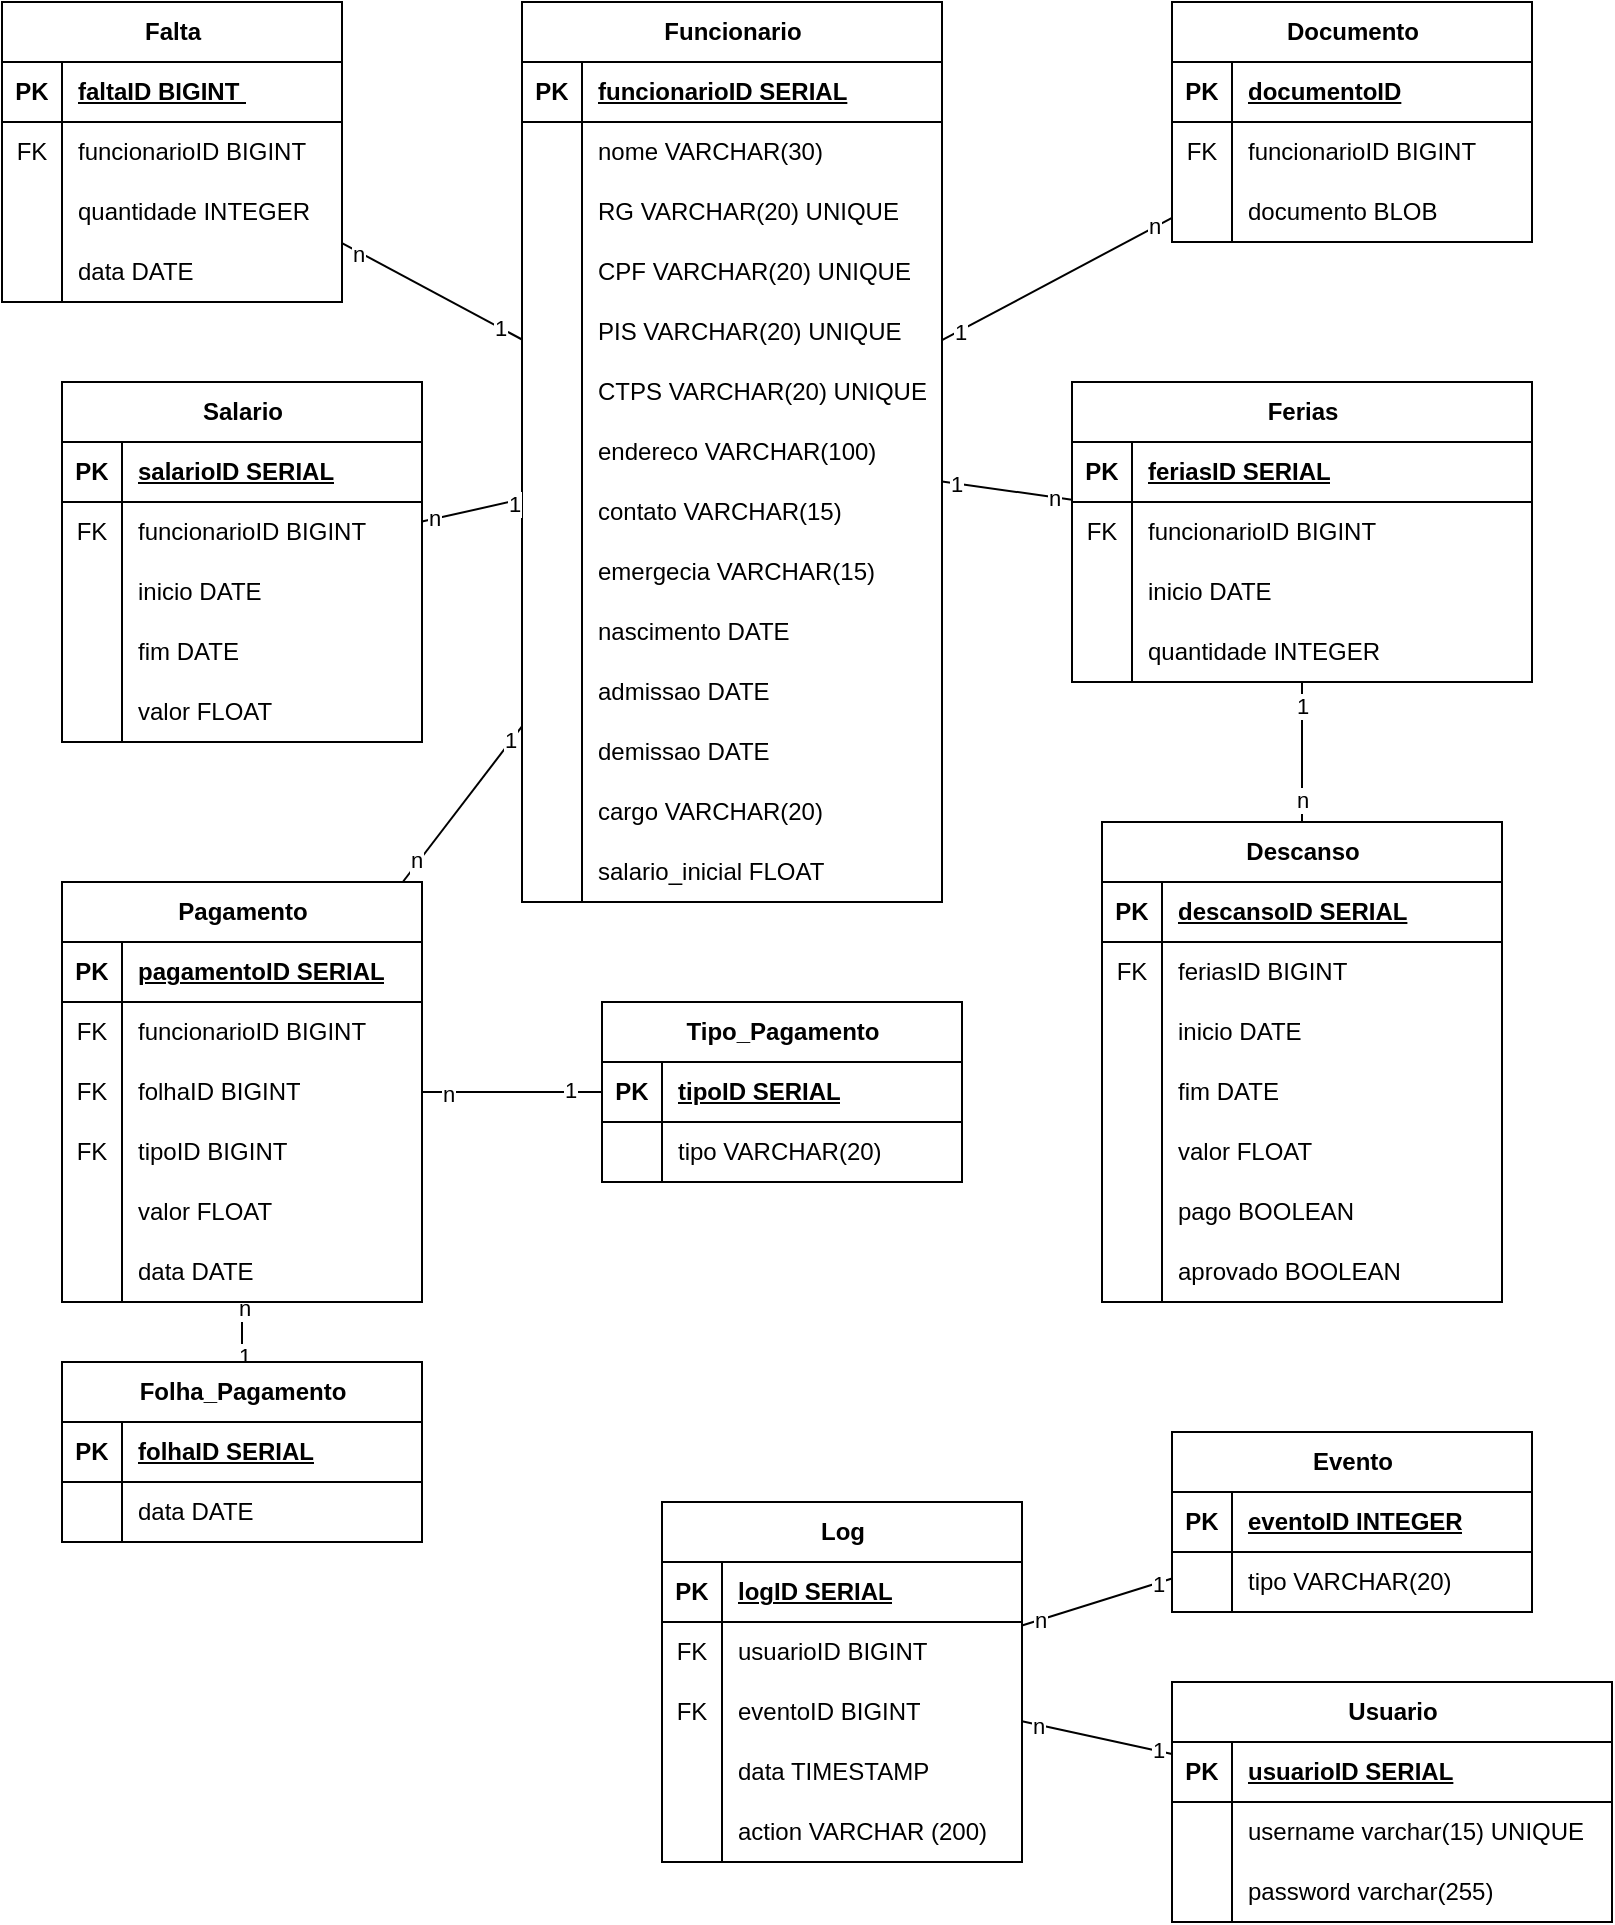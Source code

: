 <mxfile version="26.2.13">
  <diagram name="Página-1" id="vR0xaH6F8Ov_0kilSTeA">
    <mxGraphModel dx="1190" dy="626" grid="1" gridSize="10" guides="1" tooltips="1" connect="1" arrows="1" fold="1" page="1" pageScale="1" pageWidth="827" pageHeight="1169" math="0" shadow="0">
      <root>
        <mxCell id="0" />
        <mxCell id="1" parent="0" />
        <mxCell id="JfNDLEQnq7sLPFjkqaqb-254" style="rounded=0;orthogonalLoop=1;jettySize=auto;html=1;endArrow=none;startFill=0;" parent="1" source="JfNDLEQnq7sLPFjkqaqb-18" target="JfNDLEQnq7sLPFjkqaqb-238" edge="1">
          <mxGeometry relative="1" as="geometry" />
        </mxCell>
        <mxCell id="JfNDLEQnq7sLPFjkqaqb-255" value="1" style="edgeLabel;html=1;align=center;verticalAlign=middle;resizable=0;points=[];" parent="JfNDLEQnq7sLPFjkqaqb-254" vertex="1" connectable="0">
          <mxGeometry x="-0.786" y="-1" relative="1" as="geometry">
            <mxPoint as="offset" />
          </mxGeometry>
        </mxCell>
        <mxCell id="JfNDLEQnq7sLPFjkqaqb-256" value="n" style="edgeLabel;html=1;align=center;verticalAlign=middle;resizable=0;points=[];" parent="JfNDLEQnq7sLPFjkqaqb-254" vertex="1" connectable="0">
          <mxGeometry x="0.797" relative="1" as="geometry">
            <mxPoint as="offset" />
          </mxGeometry>
        </mxCell>
        <mxCell id="JfNDLEQnq7sLPFjkqaqb-18" value="Usuario" style="shape=table;startSize=30;container=1;collapsible=1;childLayout=tableLayout;fixedRows=1;rowLines=0;fontStyle=1;align=center;resizeLast=1;html=1;" parent="1" vertex="1">
          <mxGeometry x="595" y="880" width="220" height="120" as="geometry" />
        </mxCell>
        <mxCell id="JfNDLEQnq7sLPFjkqaqb-19" value="" style="shape=tableRow;horizontal=0;startSize=0;swimlaneHead=0;swimlaneBody=0;fillColor=none;collapsible=0;dropTarget=0;points=[[0,0.5],[1,0.5]];portConstraint=eastwest;top=0;left=0;right=0;bottom=1;" parent="JfNDLEQnq7sLPFjkqaqb-18" vertex="1">
          <mxGeometry y="30" width="220" height="30" as="geometry" />
        </mxCell>
        <mxCell id="JfNDLEQnq7sLPFjkqaqb-20" value="PK" style="shape=partialRectangle;connectable=0;fillColor=none;top=0;left=0;bottom=0;right=0;fontStyle=1;overflow=hidden;whiteSpace=wrap;html=1;" parent="JfNDLEQnq7sLPFjkqaqb-19" vertex="1">
          <mxGeometry width="30" height="30" as="geometry">
            <mxRectangle width="30" height="30" as="alternateBounds" />
          </mxGeometry>
        </mxCell>
        <mxCell id="JfNDLEQnq7sLPFjkqaqb-21" value="usuarioID SERIAL" style="shape=partialRectangle;connectable=0;fillColor=none;top=0;left=0;bottom=0;right=0;align=left;spacingLeft=6;fontStyle=5;overflow=hidden;whiteSpace=wrap;html=1;" parent="JfNDLEQnq7sLPFjkqaqb-19" vertex="1">
          <mxGeometry x="30" width="190" height="30" as="geometry">
            <mxRectangle width="190" height="30" as="alternateBounds" />
          </mxGeometry>
        </mxCell>
        <mxCell id="JfNDLEQnq7sLPFjkqaqb-22" value="" style="shape=tableRow;horizontal=0;startSize=0;swimlaneHead=0;swimlaneBody=0;fillColor=none;collapsible=0;dropTarget=0;points=[[0,0.5],[1,0.5]];portConstraint=eastwest;top=0;left=0;right=0;bottom=0;" parent="JfNDLEQnq7sLPFjkqaqb-18" vertex="1">
          <mxGeometry y="60" width="220" height="30" as="geometry" />
        </mxCell>
        <mxCell id="JfNDLEQnq7sLPFjkqaqb-23" value="" style="shape=partialRectangle;connectable=0;fillColor=none;top=0;left=0;bottom=0;right=0;editable=1;overflow=hidden;whiteSpace=wrap;html=1;" parent="JfNDLEQnq7sLPFjkqaqb-22" vertex="1">
          <mxGeometry width="30" height="30" as="geometry">
            <mxRectangle width="30" height="30" as="alternateBounds" />
          </mxGeometry>
        </mxCell>
        <mxCell id="JfNDLEQnq7sLPFjkqaqb-24" value="username varchar(15) UNIQUE" style="shape=partialRectangle;connectable=0;fillColor=none;top=0;left=0;bottom=0;right=0;align=left;spacingLeft=6;overflow=hidden;whiteSpace=wrap;html=1;" parent="JfNDLEQnq7sLPFjkqaqb-22" vertex="1">
          <mxGeometry x="30" width="190" height="30" as="geometry">
            <mxRectangle width="190" height="30" as="alternateBounds" />
          </mxGeometry>
        </mxCell>
        <mxCell id="JfNDLEQnq7sLPFjkqaqb-25" value="" style="shape=tableRow;horizontal=0;startSize=0;swimlaneHead=0;swimlaneBody=0;fillColor=none;collapsible=0;dropTarget=0;points=[[0,0.5],[1,0.5]];portConstraint=eastwest;top=0;left=0;right=0;bottom=0;" parent="JfNDLEQnq7sLPFjkqaqb-18" vertex="1">
          <mxGeometry y="90" width="220" height="30" as="geometry" />
        </mxCell>
        <mxCell id="JfNDLEQnq7sLPFjkqaqb-26" value="" style="shape=partialRectangle;connectable=0;fillColor=none;top=0;left=0;bottom=0;right=0;editable=1;overflow=hidden;whiteSpace=wrap;html=1;" parent="JfNDLEQnq7sLPFjkqaqb-25" vertex="1">
          <mxGeometry width="30" height="30" as="geometry">
            <mxRectangle width="30" height="30" as="alternateBounds" />
          </mxGeometry>
        </mxCell>
        <mxCell id="JfNDLEQnq7sLPFjkqaqb-27" value="password varchar(255)" style="shape=partialRectangle;connectable=0;fillColor=none;top=0;left=0;bottom=0;right=0;align=left;spacingLeft=6;overflow=hidden;whiteSpace=wrap;html=1;" parent="JfNDLEQnq7sLPFjkqaqb-25" vertex="1">
          <mxGeometry x="30" width="190" height="30" as="geometry">
            <mxRectangle width="190" height="30" as="alternateBounds" />
          </mxGeometry>
        </mxCell>
        <mxCell id="JfNDLEQnq7sLPFjkqaqb-31" value="Funcionario" style="shape=table;startSize=30;container=1;collapsible=1;childLayout=tableLayout;fixedRows=1;rowLines=0;fontStyle=1;align=center;resizeLast=1;html=1;" parent="1" vertex="1">
          <mxGeometry x="270" y="40" width="210" height="450" as="geometry" />
        </mxCell>
        <mxCell id="JfNDLEQnq7sLPFjkqaqb-32" value="" style="shape=tableRow;horizontal=0;startSize=0;swimlaneHead=0;swimlaneBody=0;fillColor=none;collapsible=0;dropTarget=0;points=[[0,0.5],[1,0.5]];portConstraint=eastwest;top=0;left=0;right=0;bottom=1;" parent="JfNDLEQnq7sLPFjkqaqb-31" vertex="1">
          <mxGeometry y="30" width="210" height="30" as="geometry" />
        </mxCell>
        <mxCell id="JfNDLEQnq7sLPFjkqaqb-33" value="PK" style="shape=partialRectangle;connectable=0;fillColor=none;top=0;left=0;bottom=0;right=0;fontStyle=1;overflow=hidden;whiteSpace=wrap;html=1;" parent="JfNDLEQnq7sLPFjkqaqb-32" vertex="1">
          <mxGeometry width="30" height="30" as="geometry">
            <mxRectangle width="30" height="30" as="alternateBounds" />
          </mxGeometry>
        </mxCell>
        <mxCell id="JfNDLEQnq7sLPFjkqaqb-34" value="funcionarioID SERIAL" style="shape=partialRectangle;connectable=0;fillColor=none;top=0;left=0;bottom=0;right=0;align=left;spacingLeft=6;fontStyle=5;overflow=hidden;whiteSpace=wrap;html=1;" parent="JfNDLEQnq7sLPFjkqaqb-32" vertex="1">
          <mxGeometry x="30" width="180" height="30" as="geometry">
            <mxRectangle width="180" height="30" as="alternateBounds" />
          </mxGeometry>
        </mxCell>
        <mxCell id="JfNDLEQnq7sLPFjkqaqb-35" value="" style="shape=tableRow;horizontal=0;startSize=0;swimlaneHead=0;swimlaneBody=0;fillColor=none;collapsible=0;dropTarget=0;points=[[0,0.5],[1,0.5]];portConstraint=eastwest;top=0;left=0;right=0;bottom=0;" parent="JfNDLEQnq7sLPFjkqaqb-31" vertex="1">
          <mxGeometry y="60" width="210" height="30" as="geometry" />
        </mxCell>
        <mxCell id="JfNDLEQnq7sLPFjkqaqb-36" value="" style="shape=partialRectangle;connectable=0;fillColor=none;top=0;left=0;bottom=0;right=0;editable=1;overflow=hidden;whiteSpace=wrap;html=1;" parent="JfNDLEQnq7sLPFjkqaqb-35" vertex="1">
          <mxGeometry width="30" height="30" as="geometry">
            <mxRectangle width="30" height="30" as="alternateBounds" />
          </mxGeometry>
        </mxCell>
        <mxCell id="JfNDLEQnq7sLPFjkqaqb-37" value="nome VARCHAR(30)" style="shape=partialRectangle;connectable=0;fillColor=none;top=0;left=0;bottom=0;right=0;align=left;spacingLeft=6;overflow=hidden;whiteSpace=wrap;html=1;" parent="JfNDLEQnq7sLPFjkqaqb-35" vertex="1">
          <mxGeometry x="30" width="180" height="30" as="geometry">
            <mxRectangle width="180" height="30" as="alternateBounds" />
          </mxGeometry>
        </mxCell>
        <mxCell id="JfNDLEQnq7sLPFjkqaqb-38" value="" style="shape=tableRow;horizontal=0;startSize=0;swimlaneHead=0;swimlaneBody=0;fillColor=none;collapsible=0;dropTarget=0;points=[[0,0.5],[1,0.5]];portConstraint=eastwest;top=0;left=0;right=0;bottom=0;" parent="JfNDLEQnq7sLPFjkqaqb-31" vertex="1">
          <mxGeometry y="90" width="210" height="30" as="geometry" />
        </mxCell>
        <mxCell id="JfNDLEQnq7sLPFjkqaqb-39" value="" style="shape=partialRectangle;connectable=0;fillColor=none;top=0;left=0;bottom=0;right=0;editable=1;overflow=hidden;whiteSpace=wrap;html=1;" parent="JfNDLEQnq7sLPFjkqaqb-38" vertex="1">
          <mxGeometry width="30" height="30" as="geometry">
            <mxRectangle width="30" height="30" as="alternateBounds" />
          </mxGeometry>
        </mxCell>
        <mxCell id="JfNDLEQnq7sLPFjkqaqb-40" value="RG VARCHAR(20) UNIQUE" style="shape=partialRectangle;connectable=0;fillColor=none;top=0;left=0;bottom=0;right=0;align=left;spacingLeft=6;overflow=hidden;whiteSpace=wrap;html=1;" parent="JfNDLEQnq7sLPFjkqaqb-38" vertex="1">
          <mxGeometry x="30" width="180" height="30" as="geometry">
            <mxRectangle width="180" height="30" as="alternateBounds" />
          </mxGeometry>
        </mxCell>
        <mxCell id="JfNDLEQnq7sLPFjkqaqb-41" value="" style="shape=tableRow;horizontal=0;startSize=0;swimlaneHead=0;swimlaneBody=0;fillColor=none;collapsible=0;dropTarget=0;points=[[0,0.5],[1,0.5]];portConstraint=eastwest;top=0;left=0;right=0;bottom=0;" parent="JfNDLEQnq7sLPFjkqaqb-31" vertex="1">
          <mxGeometry y="120" width="210" height="30" as="geometry" />
        </mxCell>
        <mxCell id="JfNDLEQnq7sLPFjkqaqb-42" value="" style="shape=partialRectangle;connectable=0;fillColor=none;top=0;left=0;bottom=0;right=0;editable=1;overflow=hidden;whiteSpace=wrap;html=1;" parent="JfNDLEQnq7sLPFjkqaqb-41" vertex="1">
          <mxGeometry width="30" height="30" as="geometry">
            <mxRectangle width="30" height="30" as="alternateBounds" />
          </mxGeometry>
        </mxCell>
        <mxCell id="JfNDLEQnq7sLPFjkqaqb-43" value="CPF VARCHAR(20) UNIQUE" style="shape=partialRectangle;connectable=0;fillColor=none;top=0;left=0;bottom=0;right=0;align=left;spacingLeft=6;overflow=hidden;whiteSpace=wrap;html=1;" parent="JfNDLEQnq7sLPFjkqaqb-41" vertex="1">
          <mxGeometry x="30" width="180" height="30" as="geometry">
            <mxRectangle width="180" height="30" as="alternateBounds" />
          </mxGeometry>
        </mxCell>
        <mxCell id="JfNDLEQnq7sLPFjkqaqb-57" value="" style="shape=tableRow;horizontal=0;startSize=0;swimlaneHead=0;swimlaneBody=0;fillColor=none;collapsible=0;dropTarget=0;points=[[0,0.5],[1,0.5]];portConstraint=eastwest;top=0;left=0;right=0;bottom=0;" parent="JfNDLEQnq7sLPFjkqaqb-31" vertex="1">
          <mxGeometry y="150" width="210" height="30" as="geometry" />
        </mxCell>
        <mxCell id="JfNDLEQnq7sLPFjkqaqb-58" value="" style="shape=partialRectangle;connectable=0;fillColor=none;top=0;left=0;bottom=0;right=0;editable=1;overflow=hidden;whiteSpace=wrap;html=1;" parent="JfNDLEQnq7sLPFjkqaqb-57" vertex="1">
          <mxGeometry width="30" height="30" as="geometry">
            <mxRectangle width="30" height="30" as="alternateBounds" />
          </mxGeometry>
        </mxCell>
        <mxCell id="JfNDLEQnq7sLPFjkqaqb-59" value="PIS VARCHAR(20) UNIQUE" style="shape=partialRectangle;connectable=0;fillColor=none;top=0;left=0;bottom=0;right=0;align=left;spacingLeft=6;overflow=hidden;whiteSpace=wrap;html=1;" parent="JfNDLEQnq7sLPFjkqaqb-57" vertex="1">
          <mxGeometry x="30" width="180" height="30" as="geometry">
            <mxRectangle width="180" height="30" as="alternateBounds" />
          </mxGeometry>
        </mxCell>
        <mxCell id="JfNDLEQnq7sLPFjkqaqb-60" value="" style="shape=tableRow;horizontal=0;startSize=0;swimlaneHead=0;swimlaneBody=0;fillColor=none;collapsible=0;dropTarget=0;points=[[0,0.5],[1,0.5]];portConstraint=eastwest;top=0;left=0;right=0;bottom=0;" parent="JfNDLEQnq7sLPFjkqaqb-31" vertex="1">
          <mxGeometry y="180" width="210" height="30" as="geometry" />
        </mxCell>
        <mxCell id="JfNDLEQnq7sLPFjkqaqb-61" value="" style="shape=partialRectangle;connectable=0;fillColor=none;top=0;left=0;bottom=0;right=0;editable=1;overflow=hidden;whiteSpace=wrap;html=1;" parent="JfNDLEQnq7sLPFjkqaqb-60" vertex="1">
          <mxGeometry width="30" height="30" as="geometry">
            <mxRectangle width="30" height="30" as="alternateBounds" />
          </mxGeometry>
        </mxCell>
        <mxCell id="JfNDLEQnq7sLPFjkqaqb-62" value="CTPS VARCHAR(20) UNIQUE" style="shape=partialRectangle;connectable=0;fillColor=none;top=0;left=0;bottom=0;right=0;align=left;spacingLeft=6;overflow=hidden;whiteSpace=wrap;html=1;" parent="JfNDLEQnq7sLPFjkqaqb-60" vertex="1">
          <mxGeometry x="30" width="180" height="30" as="geometry">
            <mxRectangle width="180" height="30" as="alternateBounds" />
          </mxGeometry>
        </mxCell>
        <mxCell id="JfNDLEQnq7sLPFjkqaqb-63" value="" style="shape=tableRow;horizontal=0;startSize=0;swimlaneHead=0;swimlaneBody=0;fillColor=none;collapsible=0;dropTarget=0;points=[[0,0.5],[1,0.5]];portConstraint=eastwest;top=0;left=0;right=0;bottom=0;" parent="JfNDLEQnq7sLPFjkqaqb-31" vertex="1">
          <mxGeometry y="210" width="210" height="30" as="geometry" />
        </mxCell>
        <mxCell id="JfNDLEQnq7sLPFjkqaqb-64" value="" style="shape=partialRectangle;connectable=0;fillColor=none;top=0;left=0;bottom=0;right=0;editable=1;overflow=hidden;whiteSpace=wrap;html=1;" parent="JfNDLEQnq7sLPFjkqaqb-63" vertex="1">
          <mxGeometry width="30" height="30" as="geometry">
            <mxRectangle width="30" height="30" as="alternateBounds" />
          </mxGeometry>
        </mxCell>
        <mxCell id="JfNDLEQnq7sLPFjkqaqb-65" value="endereco VARCHAR(100)" style="shape=partialRectangle;connectable=0;fillColor=none;top=0;left=0;bottom=0;right=0;align=left;spacingLeft=6;overflow=hidden;whiteSpace=wrap;html=1;" parent="JfNDLEQnq7sLPFjkqaqb-63" vertex="1">
          <mxGeometry x="30" width="180" height="30" as="geometry">
            <mxRectangle width="180" height="30" as="alternateBounds" />
          </mxGeometry>
        </mxCell>
        <mxCell id="JfNDLEQnq7sLPFjkqaqb-66" value="" style="shape=tableRow;horizontal=0;startSize=0;swimlaneHead=0;swimlaneBody=0;fillColor=none;collapsible=0;dropTarget=0;points=[[0,0.5],[1,0.5]];portConstraint=eastwest;top=0;left=0;right=0;bottom=0;" parent="JfNDLEQnq7sLPFjkqaqb-31" vertex="1">
          <mxGeometry y="240" width="210" height="30" as="geometry" />
        </mxCell>
        <mxCell id="JfNDLEQnq7sLPFjkqaqb-67" value="" style="shape=partialRectangle;connectable=0;fillColor=none;top=0;left=0;bottom=0;right=0;editable=1;overflow=hidden;whiteSpace=wrap;html=1;" parent="JfNDLEQnq7sLPFjkqaqb-66" vertex="1">
          <mxGeometry width="30" height="30" as="geometry">
            <mxRectangle width="30" height="30" as="alternateBounds" />
          </mxGeometry>
        </mxCell>
        <mxCell id="JfNDLEQnq7sLPFjkqaqb-68" value="contato VARCHAR(15)" style="shape=partialRectangle;connectable=0;fillColor=none;top=0;left=0;bottom=0;right=0;align=left;spacingLeft=6;overflow=hidden;whiteSpace=wrap;html=1;" parent="JfNDLEQnq7sLPFjkqaqb-66" vertex="1">
          <mxGeometry x="30" width="180" height="30" as="geometry">
            <mxRectangle width="180" height="30" as="alternateBounds" />
          </mxGeometry>
        </mxCell>
        <mxCell id="JfNDLEQnq7sLPFjkqaqb-69" value="" style="shape=tableRow;horizontal=0;startSize=0;swimlaneHead=0;swimlaneBody=0;fillColor=none;collapsible=0;dropTarget=0;points=[[0,0.5],[1,0.5]];portConstraint=eastwest;top=0;left=0;right=0;bottom=0;" parent="JfNDLEQnq7sLPFjkqaqb-31" vertex="1">
          <mxGeometry y="270" width="210" height="30" as="geometry" />
        </mxCell>
        <mxCell id="JfNDLEQnq7sLPFjkqaqb-70" value="" style="shape=partialRectangle;connectable=0;fillColor=none;top=0;left=0;bottom=0;right=0;editable=1;overflow=hidden;whiteSpace=wrap;html=1;" parent="JfNDLEQnq7sLPFjkqaqb-69" vertex="1">
          <mxGeometry width="30" height="30" as="geometry">
            <mxRectangle width="30" height="30" as="alternateBounds" />
          </mxGeometry>
        </mxCell>
        <mxCell id="JfNDLEQnq7sLPFjkqaqb-71" value="emergecia VARCHAR(15)" style="shape=partialRectangle;connectable=0;fillColor=none;top=0;left=0;bottom=0;right=0;align=left;spacingLeft=6;overflow=hidden;whiteSpace=wrap;html=1;" parent="JfNDLEQnq7sLPFjkqaqb-69" vertex="1">
          <mxGeometry x="30" width="180" height="30" as="geometry">
            <mxRectangle width="180" height="30" as="alternateBounds" />
          </mxGeometry>
        </mxCell>
        <mxCell id="JfNDLEQnq7sLPFjkqaqb-72" value="" style="shape=tableRow;horizontal=0;startSize=0;swimlaneHead=0;swimlaneBody=0;fillColor=none;collapsible=0;dropTarget=0;points=[[0,0.5],[1,0.5]];portConstraint=eastwest;top=0;left=0;right=0;bottom=0;" parent="JfNDLEQnq7sLPFjkqaqb-31" vertex="1">
          <mxGeometry y="300" width="210" height="30" as="geometry" />
        </mxCell>
        <mxCell id="JfNDLEQnq7sLPFjkqaqb-73" value="" style="shape=partialRectangle;connectable=0;fillColor=none;top=0;left=0;bottom=0;right=0;editable=1;overflow=hidden;whiteSpace=wrap;html=1;" parent="JfNDLEQnq7sLPFjkqaqb-72" vertex="1">
          <mxGeometry width="30" height="30" as="geometry">
            <mxRectangle width="30" height="30" as="alternateBounds" />
          </mxGeometry>
        </mxCell>
        <mxCell id="JfNDLEQnq7sLPFjkqaqb-74" value="nascimento DATE" style="shape=partialRectangle;connectable=0;fillColor=none;top=0;left=0;bottom=0;right=0;align=left;spacingLeft=6;overflow=hidden;whiteSpace=wrap;html=1;" parent="JfNDLEQnq7sLPFjkqaqb-72" vertex="1">
          <mxGeometry x="30" width="180" height="30" as="geometry">
            <mxRectangle width="180" height="30" as="alternateBounds" />
          </mxGeometry>
        </mxCell>
        <mxCell id="JfNDLEQnq7sLPFjkqaqb-75" value="" style="shape=tableRow;horizontal=0;startSize=0;swimlaneHead=0;swimlaneBody=0;fillColor=none;collapsible=0;dropTarget=0;points=[[0,0.5],[1,0.5]];portConstraint=eastwest;top=0;left=0;right=0;bottom=0;" parent="JfNDLEQnq7sLPFjkqaqb-31" vertex="1">
          <mxGeometry y="330" width="210" height="30" as="geometry" />
        </mxCell>
        <mxCell id="JfNDLEQnq7sLPFjkqaqb-76" value="" style="shape=partialRectangle;connectable=0;fillColor=none;top=0;left=0;bottom=0;right=0;editable=1;overflow=hidden;whiteSpace=wrap;html=1;" parent="JfNDLEQnq7sLPFjkqaqb-75" vertex="1">
          <mxGeometry width="30" height="30" as="geometry">
            <mxRectangle width="30" height="30" as="alternateBounds" />
          </mxGeometry>
        </mxCell>
        <mxCell id="JfNDLEQnq7sLPFjkqaqb-77" value="admissao DATE" style="shape=partialRectangle;connectable=0;fillColor=none;top=0;left=0;bottom=0;right=0;align=left;spacingLeft=6;overflow=hidden;whiteSpace=wrap;html=1;" parent="JfNDLEQnq7sLPFjkqaqb-75" vertex="1">
          <mxGeometry x="30" width="180" height="30" as="geometry">
            <mxRectangle width="180" height="30" as="alternateBounds" />
          </mxGeometry>
        </mxCell>
        <mxCell id="JfNDLEQnq7sLPFjkqaqb-164" value="" style="shape=tableRow;horizontal=0;startSize=0;swimlaneHead=0;swimlaneBody=0;fillColor=none;collapsible=0;dropTarget=0;points=[[0,0.5],[1,0.5]];portConstraint=eastwest;top=0;left=0;right=0;bottom=0;" parent="JfNDLEQnq7sLPFjkqaqb-31" vertex="1">
          <mxGeometry y="360" width="210" height="30" as="geometry" />
        </mxCell>
        <mxCell id="JfNDLEQnq7sLPFjkqaqb-165" value="" style="shape=partialRectangle;connectable=0;fillColor=none;top=0;left=0;bottom=0;right=0;editable=1;overflow=hidden;whiteSpace=wrap;html=1;" parent="JfNDLEQnq7sLPFjkqaqb-164" vertex="1">
          <mxGeometry width="30" height="30" as="geometry">
            <mxRectangle width="30" height="30" as="alternateBounds" />
          </mxGeometry>
        </mxCell>
        <mxCell id="JfNDLEQnq7sLPFjkqaqb-166" value="demissao DATE" style="shape=partialRectangle;connectable=0;fillColor=none;top=0;left=0;bottom=0;right=0;align=left;spacingLeft=6;overflow=hidden;whiteSpace=wrap;html=1;" parent="JfNDLEQnq7sLPFjkqaqb-164" vertex="1">
          <mxGeometry x="30" width="180" height="30" as="geometry">
            <mxRectangle width="180" height="30" as="alternateBounds" />
          </mxGeometry>
        </mxCell>
        <mxCell id="JfNDLEQnq7sLPFjkqaqb-78" value="" style="shape=tableRow;horizontal=0;startSize=0;swimlaneHead=0;swimlaneBody=0;fillColor=none;collapsible=0;dropTarget=0;points=[[0,0.5],[1,0.5]];portConstraint=eastwest;top=0;left=0;right=0;bottom=0;" parent="JfNDLEQnq7sLPFjkqaqb-31" vertex="1">
          <mxGeometry y="390" width="210" height="30" as="geometry" />
        </mxCell>
        <mxCell id="JfNDLEQnq7sLPFjkqaqb-79" value="" style="shape=partialRectangle;connectable=0;fillColor=none;top=0;left=0;bottom=0;right=0;editable=1;overflow=hidden;whiteSpace=wrap;html=1;" parent="JfNDLEQnq7sLPFjkqaqb-78" vertex="1">
          <mxGeometry width="30" height="30" as="geometry">
            <mxRectangle width="30" height="30" as="alternateBounds" />
          </mxGeometry>
        </mxCell>
        <mxCell id="JfNDLEQnq7sLPFjkqaqb-80" value="cargo VARCHAR(20)" style="shape=partialRectangle;connectable=0;fillColor=none;top=0;left=0;bottom=0;right=0;align=left;spacingLeft=6;overflow=hidden;whiteSpace=wrap;html=1;" parent="JfNDLEQnq7sLPFjkqaqb-78" vertex="1">
          <mxGeometry x="30" width="180" height="30" as="geometry">
            <mxRectangle width="180" height="30" as="alternateBounds" />
          </mxGeometry>
        </mxCell>
        <mxCell id="JfNDLEQnq7sLPFjkqaqb-81" value="" style="shape=tableRow;horizontal=0;startSize=0;swimlaneHead=0;swimlaneBody=0;fillColor=none;collapsible=0;dropTarget=0;points=[[0,0.5],[1,0.5]];portConstraint=eastwest;top=0;left=0;right=0;bottom=0;" parent="JfNDLEQnq7sLPFjkqaqb-31" vertex="1">
          <mxGeometry y="420" width="210" height="30" as="geometry" />
        </mxCell>
        <mxCell id="JfNDLEQnq7sLPFjkqaqb-82" value="" style="shape=partialRectangle;connectable=0;fillColor=none;top=0;left=0;bottom=0;right=0;editable=1;overflow=hidden;whiteSpace=wrap;html=1;" parent="JfNDLEQnq7sLPFjkqaqb-81" vertex="1">
          <mxGeometry width="30" height="30" as="geometry">
            <mxRectangle width="30" height="30" as="alternateBounds" />
          </mxGeometry>
        </mxCell>
        <mxCell id="JfNDLEQnq7sLPFjkqaqb-83" value="salario_inicial FLOAT" style="shape=partialRectangle;connectable=0;fillColor=none;top=0;left=0;bottom=0;right=0;align=left;spacingLeft=6;overflow=hidden;whiteSpace=wrap;html=1;" parent="JfNDLEQnq7sLPFjkqaqb-81" vertex="1">
          <mxGeometry x="30" width="180" height="30" as="geometry">
            <mxRectangle width="180" height="30" as="alternateBounds" />
          </mxGeometry>
        </mxCell>
        <mxCell id="JfNDLEQnq7sLPFjkqaqb-222" style="rounded=0;orthogonalLoop=1;jettySize=auto;html=1;endArrow=none;startFill=0;" parent="1" source="JfNDLEQnq7sLPFjkqaqb-87" target="JfNDLEQnq7sLPFjkqaqb-31" edge="1">
          <mxGeometry relative="1" as="geometry" />
        </mxCell>
        <mxCell id="JfNDLEQnq7sLPFjkqaqb-223" value="n" style="edgeLabel;html=1;align=center;verticalAlign=middle;resizable=0;points=[];" parent="JfNDLEQnq7sLPFjkqaqb-222" vertex="1" connectable="0">
          <mxGeometry x="-0.761" y="1" relative="1" as="geometry">
            <mxPoint as="offset" />
          </mxGeometry>
        </mxCell>
        <mxCell id="JfNDLEQnq7sLPFjkqaqb-224" value="1" style="edgeLabel;html=1;align=center;verticalAlign=middle;resizable=0;points=[];" parent="JfNDLEQnq7sLPFjkqaqb-222" vertex="1" connectable="0">
          <mxGeometry x="0.807" y="-1" relative="1" as="geometry">
            <mxPoint as="offset" />
          </mxGeometry>
        </mxCell>
        <mxCell id="JfNDLEQnq7sLPFjkqaqb-87" value="Salario" style="shape=table;startSize=30;container=1;collapsible=1;childLayout=tableLayout;fixedRows=1;rowLines=0;fontStyle=1;align=center;resizeLast=1;html=1;" parent="1" vertex="1">
          <mxGeometry x="40" y="230" width="180" height="180" as="geometry" />
        </mxCell>
        <mxCell id="JfNDLEQnq7sLPFjkqaqb-88" value="" style="shape=tableRow;horizontal=0;startSize=0;swimlaneHead=0;swimlaneBody=0;fillColor=none;collapsible=0;dropTarget=0;points=[[0,0.5],[1,0.5]];portConstraint=eastwest;top=0;left=0;right=0;bottom=1;" parent="JfNDLEQnq7sLPFjkqaqb-87" vertex="1">
          <mxGeometry y="30" width="180" height="30" as="geometry" />
        </mxCell>
        <mxCell id="JfNDLEQnq7sLPFjkqaqb-89" value="PK" style="shape=partialRectangle;connectable=0;fillColor=none;top=0;left=0;bottom=0;right=0;fontStyle=1;overflow=hidden;whiteSpace=wrap;html=1;" parent="JfNDLEQnq7sLPFjkqaqb-88" vertex="1">
          <mxGeometry width="30" height="30" as="geometry">
            <mxRectangle width="30" height="30" as="alternateBounds" />
          </mxGeometry>
        </mxCell>
        <mxCell id="JfNDLEQnq7sLPFjkqaqb-90" value="salarioID SERIAL" style="shape=partialRectangle;connectable=0;fillColor=none;top=0;left=0;bottom=0;right=0;align=left;spacingLeft=6;fontStyle=5;overflow=hidden;whiteSpace=wrap;html=1;" parent="JfNDLEQnq7sLPFjkqaqb-88" vertex="1">
          <mxGeometry x="30" width="150" height="30" as="geometry">
            <mxRectangle width="150" height="30" as="alternateBounds" />
          </mxGeometry>
        </mxCell>
        <mxCell id="JfNDLEQnq7sLPFjkqaqb-91" value="" style="shape=tableRow;horizontal=0;startSize=0;swimlaneHead=0;swimlaneBody=0;fillColor=none;collapsible=0;dropTarget=0;points=[[0,0.5],[1,0.5]];portConstraint=eastwest;top=0;left=0;right=0;bottom=0;" parent="JfNDLEQnq7sLPFjkqaqb-87" vertex="1">
          <mxGeometry y="60" width="180" height="30" as="geometry" />
        </mxCell>
        <mxCell id="JfNDLEQnq7sLPFjkqaqb-92" value="FK" style="shape=partialRectangle;connectable=0;fillColor=none;top=0;left=0;bottom=0;right=0;editable=1;overflow=hidden;whiteSpace=wrap;html=1;" parent="JfNDLEQnq7sLPFjkqaqb-91" vertex="1">
          <mxGeometry width="30" height="30" as="geometry">
            <mxRectangle width="30" height="30" as="alternateBounds" />
          </mxGeometry>
        </mxCell>
        <mxCell id="JfNDLEQnq7sLPFjkqaqb-93" value="funcionarioID BIGINT" style="shape=partialRectangle;connectable=0;fillColor=none;top=0;left=0;bottom=0;right=0;align=left;spacingLeft=6;overflow=hidden;whiteSpace=wrap;html=1;" parent="JfNDLEQnq7sLPFjkqaqb-91" vertex="1">
          <mxGeometry x="30" width="150" height="30" as="geometry">
            <mxRectangle width="150" height="30" as="alternateBounds" />
          </mxGeometry>
        </mxCell>
        <mxCell id="JfNDLEQnq7sLPFjkqaqb-94" value="" style="shape=tableRow;horizontal=0;startSize=0;swimlaneHead=0;swimlaneBody=0;fillColor=none;collapsible=0;dropTarget=0;points=[[0,0.5],[1,0.5]];portConstraint=eastwest;top=0;left=0;right=0;bottom=0;" parent="JfNDLEQnq7sLPFjkqaqb-87" vertex="1">
          <mxGeometry y="90" width="180" height="30" as="geometry" />
        </mxCell>
        <mxCell id="JfNDLEQnq7sLPFjkqaqb-95" value="" style="shape=partialRectangle;connectable=0;fillColor=none;top=0;left=0;bottom=0;right=0;editable=1;overflow=hidden;whiteSpace=wrap;html=1;" parent="JfNDLEQnq7sLPFjkqaqb-94" vertex="1">
          <mxGeometry width="30" height="30" as="geometry">
            <mxRectangle width="30" height="30" as="alternateBounds" />
          </mxGeometry>
        </mxCell>
        <mxCell id="JfNDLEQnq7sLPFjkqaqb-96" value="inicio DATE" style="shape=partialRectangle;connectable=0;fillColor=none;top=0;left=0;bottom=0;right=0;align=left;spacingLeft=6;overflow=hidden;whiteSpace=wrap;html=1;" parent="JfNDLEQnq7sLPFjkqaqb-94" vertex="1">
          <mxGeometry x="30" width="150" height="30" as="geometry">
            <mxRectangle width="150" height="30" as="alternateBounds" />
          </mxGeometry>
        </mxCell>
        <mxCell id="JfNDLEQnq7sLPFjkqaqb-97" value="" style="shape=tableRow;horizontal=0;startSize=0;swimlaneHead=0;swimlaneBody=0;fillColor=none;collapsible=0;dropTarget=0;points=[[0,0.5],[1,0.5]];portConstraint=eastwest;top=0;left=0;right=0;bottom=0;" parent="JfNDLEQnq7sLPFjkqaqb-87" vertex="1">
          <mxGeometry y="120" width="180" height="30" as="geometry" />
        </mxCell>
        <mxCell id="JfNDLEQnq7sLPFjkqaqb-98" value="" style="shape=partialRectangle;connectable=0;fillColor=none;top=0;left=0;bottom=0;right=0;editable=1;overflow=hidden;whiteSpace=wrap;html=1;" parent="JfNDLEQnq7sLPFjkqaqb-97" vertex="1">
          <mxGeometry width="30" height="30" as="geometry">
            <mxRectangle width="30" height="30" as="alternateBounds" />
          </mxGeometry>
        </mxCell>
        <mxCell id="JfNDLEQnq7sLPFjkqaqb-99" value="fim DATE" style="shape=partialRectangle;connectable=0;fillColor=none;top=0;left=0;bottom=0;right=0;align=left;spacingLeft=6;overflow=hidden;whiteSpace=wrap;html=1;" parent="JfNDLEQnq7sLPFjkqaqb-97" vertex="1">
          <mxGeometry x="30" width="150" height="30" as="geometry">
            <mxRectangle width="150" height="30" as="alternateBounds" />
          </mxGeometry>
        </mxCell>
        <mxCell id="JfNDLEQnq7sLPFjkqaqb-100" value="" style="shape=tableRow;horizontal=0;startSize=0;swimlaneHead=0;swimlaneBody=0;fillColor=none;collapsible=0;dropTarget=0;points=[[0,0.5],[1,0.5]];portConstraint=eastwest;top=0;left=0;right=0;bottom=0;" parent="JfNDLEQnq7sLPFjkqaqb-87" vertex="1">
          <mxGeometry y="150" width="180" height="30" as="geometry" />
        </mxCell>
        <mxCell id="JfNDLEQnq7sLPFjkqaqb-101" value="" style="shape=partialRectangle;connectable=0;fillColor=none;top=0;left=0;bottom=0;right=0;editable=1;overflow=hidden;whiteSpace=wrap;html=1;" parent="JfNDLEQnq7sLPFjkqaqb-100" vertex="1">
          <mxGeometry width="30" height="30" as="geometry">
            <mxRectangle width="30" height="30" as="alternateBounds" />
          </mxGeometry>
        </mxCell>
        <mxCell id="JfNDLEQnq7sLPFjkqaqb-102" value="valor FLOAT" style="shape=partialRectangle;connectable=0;fillColor=none;top=0;left=0;bottom=0;right=0;align=left;spacingLeft=6;overflow=hidden;whiteSpace=wrap;html=1;" parent="JfNDLEQnq7sLPFjkqaqb-100" vertex="1">
          <mxGeometry x="30" width="150" height="30" as="geometry">
            <mxRectangle width="150" height="30" as="alternateBounds" />
          </mxGeometry>
        </mxCell>
        <mxCell id="JfNDLEQnq7sLPFjkqaqb-103" value="Descanso" style="shape=table;startSize=30;container=1;collapsible=1;childLayout=tableLayout;fixedRows=1;rowLines=0;fontStyle=1;align=center;resizeLast=1;html=1;" parent="1" vertex="1">
          <mxGeometry x="560" y="450" width="200" height="240" as="geometry" />
        </mxCell>
        <mxCell id="JfNDLEQnq7sLPFjkqaqb-104" value="" style="shape=tableRow;horizontal=0;startSize=0;swimlaneHead=0;swimlaneBody=0;fillColor=none;collapsible=0;dropTarget=0;points=[[0,0.5],[1,0.5]];portConstraint=eastwest;top=0;left=0;right=0;bottom=1;" parent="JfNDLEQnq7sLPFjkqaqb-103" vertex="1">
          <mxGeometry y="30" width="200" height="30" as="geometry" />
        </mxCell>
        <mxCell id="JfNDLEQnq7sLPFjkqaqb-105" value="PK" style="shape=partialRectangle;connectable=0;fillColor=none;top=0;left=0;bottom=0;right=0;fontStyle=1;overflow=hidden;whiteSpace=wrap;html=1;" parent="JfNDLEQnq7sLPFjkqaqb-104" vertex="1">
          <mxGeometry width="30" height="30" as="geometry">
            <mxRectangle width="30" height="30" as="alternateBounds" />
          </mxGeometry>
        </mxCell>
        <mxCell id="JfNDLEQnq7sLPFjkqaqb-106" value="descansoID SERIAL" style="shape=partialRectangle;connectable=0;fillColor=none;top=0;left=0;bottom=0;right=0;align=left;spacingLeft=6;fontStyle=5;overflow=hidden;whiteSpace=wrap;html=1;" parent="JfNDLEQnq7sLPFjkqaqb-104" vertex="1">
          <mxGeometry x="30" width="170" height="30" as="geometry">
            <mxRectangle width="170" height="30" as="alternateBounds" />
          </mxGeometry>
        </mxCell>
        <mxCell id="JfNDLEQnq7sLPFjkqaqb-107" value="" style="shape=tableRow;horizontal=0;startSize=0;swimlaneHead=0;swimlaneBody=0;fillColor=none;collapsible=0;dropTarget=0;points=[[0,0.5],[1,0.5]];portConstraint=eastwest;top=0;left=0;right=0;bottom=0;" parent="JfNDLEQnq7sLPFjkqaqb-103" vertex="1">
          <mxGeometry y="60" width="200" height="30" as="geometry" />
        </mxCell>
        <mxCell id="JfNDLEQnq7sLPFjkqaqb-108" value="FK" style="shape=partialRectangle;connectable=0;fillColor=none;top=0;left=0;bottom=0;right=0;editable=1;overflow=hidden;whiteSpace=wrap;html=1;" parent="JfNDLEQnq7sLPFjkqaqb-107" vertex="1">
          <mxGeometry width="30" height="30" as="geometry">
            <mxRectangle width="30" height="30" as="alternateBounds" />
          </mxGeometry>
        </mxCell>
        <mxCell id="JfNDLEQnq7sLPFjkqaqb-109" value="feriasID BIGINT" style="shape=partialRectangle;connectable=0;fillColor=none;top=0;left=0;bottom=0;right=0;align=left;spacingLeft=6;overflow=hidden;whiteSpace=wrap;html=1;" parent="JfNDLEQnq7sLPFjkqaqb-107" vertex="1">
          <mxGeometry x="30" width="170" height="30" as="geometry">
            <mxRectangle width="170" height="30" as="alternateBounds" />
          </mxGeometry>
        </mxCell>
        <mxCell id="JfNDLEQnq7sLPFjkqaqb-110" value="" style="shape=tableRow;horizontal=0;startSize=0;swimlaneHead=0;swimlaneBody=0;fillColor=none;collapsible=0;dropTarget=0;points=[[0,0.5],[1,0.5]];portConstraint=eastwest;top=0;left=0;right=0;bottom=0;" parent="JfNDLEQnq7sLPFjkqaqb-103" vertex="1">
          <mxGeometry y="90" width="200" height="30" as="geometry" />
        </mxCell>
        <mxCell id="JfNDLEQnq7sLPFjkqaqb-111" value="" style="shape=partialRectangle;connectable=0;fillColor=none;top=0;left=0;bottom=0;right=0;editable=1;overflow=hidden;whiteSpace=wrap;html=1;" parent="JfNDLEQnq7sLPFjkqaqb-110" vertex="1">
          <mxGeometry width="30" height="30" as="geometry">
            <mxRectangle width="30" height="30" as="alternateBounds" />
          </mxGeometry>
        </mxCell>
        <mxCell id="JfNDLEQnq7sLPFjkqaqb-112" value="inicio DATE" style="shape=partialRectangle;connectable=0;fillColor=none;top=0;left=0;bottom=0;right=0;align=left;spacingLeft=6;overflow=hidden;whiteSpace=wrap;html=1;" parent="JfNDLEQnq7sLPFjkqaqb-110" vertex="1">
          <mxGeometry x="30" width="170" height="30" as="geometry">
            <mxRectangle width="170" height="30" as="alternateBounds" />
          </mxGeometry>
        </mxCell>
        <mxCell id="JfNDLEQnq7sLPFjkqaqb-113" value="" style="shape=tableRow;horizontal=0;startSize=0;swimlaneHead=0;swimlaneBody=0;fillColor=none;collapsible=0;dropTarget=0;points=[[0,0.5],[1,0.5]];portConstraint=eastwest;top=0;left=0;right=0;bottom=0;" parent="JfNDLEQnq7sLPFjkqaqb-103" vertex="1">
          <mxGeometry y="120" width="200" height="30" as="geometry" />
        </mxCell>
        <mxCell id="JfNDLEQnq7sLPFjkqaqb-114" value="" style="shape=partialRectangle;connectable=0;fillColor=none;top=0;left=0;bottom=0;right=0;editable=1;overflow=hidden;whiteSpace=wrap;html=1;" parent="JfNDLEQnq7sLPFjkqaqb-113" vertex="1">
          <mxGeometry width="30" height="30" as="geometry">
            <mxRectangle width="30" height="30" as="alternateBounds" />
          </mxGeometry>
        </mxCell>
        <mxCell id="JfNDLEQnq7sLPFjkqaqb-115" value="fim DATE" style="shape=partialRectangle;connectable=0;fillColor=none;top=0;left=0;bottom=0;right=0;align=left;spacingLeft=6;overflow=hidden;whiteSpace=wrap;html=1;" parent="JfNDLEQnq7sLPFjkqaqb-113" vertex="1">
          <mxGeometry x="30" width="170" height="30" as="geometry">
            <mxRectangle width="170" height="30" as="alternateBounds" />
          </mxGeometry>
        </mxCell>
        <mxCell id="JfNDLEQnq7sLPFjkqaqb-116" value="" style="shape=tableRow;horizontal=0;startSize=0;swimlaneHead=0;swimlaneBody=0;fillColor=none;collapsible=0;dropTarget=0;points=[[0,0.5],[1,0.5]];portConstraint=eastwest;top=0;left=0;right=0;bottom=0;" parent="JfNDLEQnq7sLPFjkqaqb-103" vertex="1">
          <mxGeometry y="150" width="200" height="30" as="geometry" />
        </mxCell>
        <mxCell id="JfNDLEQnq7sLPFjkqaqb-117" value="" style="shape=partialRectangle;connectable=0;fillColor=none;top=0;left=0;bottom=0;right=0;editable=1;overflow=hidden;whiteSpace=wrap;html=1;" parent="JfNDLEQnq7sLPFjkqaqb-116" vertex="1">
          <mxGeometry width="30" height="30" as="geometry">
            <mxRectangle width="30" height="30" as="alternateBounds" />
          </mxGeometry>
        </mxCell>
        <mxCell id="JfNDLEQnq7sLPFjkqaqb-118" value="valor FLOAT" style="shape=partialRectangle;connectable=0;fillColor=none;top=0;left=0;bottom=0;right=0;align=left;spacingLeft=6;overflow=hidden;whiteSpace=wrap;html=1;" parent="JfNDLEQnq7sLPFjkqaqb-116" vertex="1">
          <mxGeometry x="30" width="170" height="30" as="geometry">
            <mxRectangle width="170" height="30" as="alternateBounds" />
          </mxGeometry>
        </mxCell>
        <mxCell id="JfNDLEQnq7sLPFjkqaqb-119" value="" style="shape=tableRow;horizontal=0;startSize=0;swimlaneHead=0;swimlaneBody=0;fillColor=none;collapsible=0;dropTarget=0;points=[[0,0.5],[1,0.5]];portConstraint=eastwest;top=0;left=0;right=0;bottom=0;" parent="JfNDLEQnq7sLPFjkqaqb-103" vertex="1">
          <mxGeometry y="180" width="200" height="30" as="geometry" />
        </mxCell>
        <mxCell id="JfNDLEQnq7sLPFjkqaqb-120" value="" style="shape=partialRectangle;connectable=0;fillColor=none;top=0;left=0;bottom=0;right=0;editable=1;overflow=hidden;whiteSpace=wrap;html=1;" parent="JfNDLEQnq7sLPFjkqaqb-119" vertex="1">
          <mxGeometry width="30" height="30" as="geometry">
            <mxRectangle width="30" height="30" as="alternateBounds" />
          </mxGeometry>
        </mxCell>
        <mxCell id="JfNDLEQnq7sLPFjkqaqb-121" value="pago BOOLEAN" style="shape=partialRectangle;connectable=0;fillColor=none;top=0;left=0;bottom=0;right=0;align=left;spacingLeft=6;overflow=hidden;whiteSpace=wrap;html=1;" parent="JfNDLEQnq7sLPFjkqaqb-119" vertex="1">
          <mxGeometry x="30" width="170" height="30" as="geometry">
            <mxRectangle width="170" height="30" as="alternateBounds" />
          </mxGeometry>
        </mxCell>
        <mxCell id="JfNDLEQnq7sLPFjkqaqb-122" value="" style="shape=tableRow;horizontal=0;startSize=0;swimlaneHead=0;swimlaneBody=0;fillColor=none;collapsible=0;dropTarget=0;points=[[0,0.5],[1,0.5]];portConstraint=eastwest;top=0;left=0;right=0;bottom=0;" parent="JfNDLEQnq7sLPFjkqaqb-103" vertex="1">
          <mxGeometry y="210" width="200" height="30" as="geometry" />
        </mxCell>
        <mxCell id="JfNDLEQnq7sLPFjkqaqb-123" value="" style="shape=partialRectangle;connectable=0;fillColor=none;top=0;left=0;bottom=0;right=0;editable=1;overflow=hidden;whiteSpace=wrap;html=1;" parent="JfNDLEQnq7sLPFjkqaqb-122" vertex="1">
          <mxGeometry width="30" height="30" as="geometry">
            <mxRectangle width="30" height="30" as="alternateBounds" />
          </mxGeometry>
        </mxCell>
        <mxCell id="JfNDLEQnq7sLPFjkqaqb-124" value="aprovado BOOLEAN" style="shape=partialRectangle;connectable=0;fillColor=none;top=0;left=0;bottom=0;right=0;align=left;spacingLeft=6;overflow=hidden;whiteSpace=wrap;html=1;" parent="JfNDLEQnq7sLPFjkqaqb-122" vertex="1">
          <mxGeometry x="30" width="170" height="30" as="geometry">
            <mxRectangle width="170" height="30" as="alternateBounds" />
          </mxGeometry>
        </mxCell>
        <mxCell id="JfNDLEQnq7sLPFjkqaqb-205" style="rounded=0;orthogonalLoop=1;jettySize=auto;html=1;endArrow=none;startFill=0;" parent="1" source="JfNDLEQnq7sLPFjkqaqb-125" target="JfNDLEQnq7sLPFjkqaqb-31" edge="1">
          <mxGeometry relative="1" as="geometry" />
        </mxCell>
        <mxCell id="JfNDLEQnq7sLPFjkqaqb-207" value="1" style="edgeLabel;html=1;align=center;verticalAlign=middle;resizable=0;points=[];" parent="JfNDLEQnq7sLPFjkqaqb-205" vertex="1" connectable="0">
          <mxGeometry x="0.781" relative="1" as="geometry">
            <mxPoint as="offset" />
          </mxGeometry>
        </mxCell>
        <mxCell id="JfNDLEQnq7sLPFjkqaqb-208" value="n" style="edgeLabel;html=1;align=center;verticalAlign=middle;resizable=0;points=[];" parent="JfNDLEQnq7sLPFjkqaqb-205" vertex="1" connectable="0">
          <mxGeometry x="-0.716" relative="1" as="geometry">
            <mxPoint as="offset" />
          </mxGeometry>
        </mxCell>
        <mxCell id="JfNDLEQnq7sLPFjkqaqb-125" value="Ferias" style="shape=table;startSize=30;container=1;collapsible=1;childLayout=tableLayout;fixedRows=1;rowLines=0;fontStyle=1;align=center;resizeLast=1;html=1;" parent="1" vertex="1">
          <mxGeometry x="545" y="230" width="230" height="150" as="geometry" />
        </mxCell>
        <mxCell id="JfNDLEQnq7sLPFjkqaqb-126" value="" style="shape=tableRow;horizontal=0;startSize=0;swimlaneHead=0;swimlaneBody=0;fillColor=none;collapsible=0;dropTarget=0;points=[[0,0.5],[1,0.5]];portConstraint=eastwest;top=0;left=0;right=0;bottom=1;" parent="JfNDLEQnq7sLPFjkqaqb-125" vertex="1">
          <mxGeometry y="30" width="230" height="30" as="geometry" />
        </mxCell>
        <mxCell id="JfNDLEQnq7sLPFjkqaqb-127" value="PK" style="shape=partialRectangle;connectable=0;fillColor=none;top=0;left=0;bottom=0;right=0;fontStyle=1;overflow=hidden;whiteSpace=wrap;html=1;" parent="JfNDLEQnq7sLPFjkqaqb-126" vertex="1">
          <mxGeometry width="30" height="30" as="geometry">
            <mxRectangle width="30" height="30" as="alternateBounds" />
          </mxGeometry>
        </mxCell>
        <mxCell id="JfNDLEQnq7sLPFjkqaqb-128" value="feriasID SERIAL" style="shape=partialRectangle;connectable=0;fillColor=none;top=0;left=0;bottom=0;right=0;align=left;spacingLeft=6;fontStyle=5;overflow=hidden;whiteSpace=wrap;html=1;" parent="JfNDLEQnq7sLPFjkqaqb-126" vertex="1">
          <mxGeometry x="30" width="200" height="30" as="geometry">
            <mxRectangle width="200" height="30" as="alternateBounds" />
          </mxGeometry>
        </mxCell>
        <mxCell id="JfNDLEQnq7sLPFjkqaqb-129" value="" style="shape=tableRow;horizontal=0;startSize=0;swimlaneHead=0;swimlaneBody=0;fillColor=none;collapsible=0;dropTarget=0;points=[[0,0.5],[1,0.5]];portConstraint=eastwest;top=0;left=0;right=0;bottom=0;" parent="JfNDLEQnq7sLPFjkqaqb-125" vertex="1">
          <mxGeometry y="60" width="230" height="30" as="geometry" />
        </mxCell>
        <mxCell id="JfNDLEQnq7sLPFjkqaqb-130" value="FK" style="shape=partialRectangle;connectable=0;fillColor=none;top=0;left=0;bottom=0;right=0;editable=1;overflow=hidden;whiteSpace=wrap;html=1;" parent="JfNDLEQnq7sLPFjkqaqb-129" vertex="1">
          <mxGeometry width="30" height="30" as="geometry">
            <mxRectangle width="30" height="30" as="alternateBounds" />
          </mxGeometry>
        </mxCell>
        <mxCell id="JfNDLEQnq7sLPFjkqaqb-131" value="funcionarioID BIGINT" style="shape=partialRectangle;connectable=0;fillColor=none;top=0;left=0;bottom=0;right=0;align=left;spacingLeft=6;overflow=hidden;whiteSpace=wrap;html=1;" parent="JfNDLEQnq7sLPFjkqaqb-129" vertex="1">
          <mxGeometry x="30" width="200" height="30" as="geometry">
            <mxRectangle width="200" height="30" as="alternateBounds" />
          </mxGeometry>
        </mxCell>
        <mxCell id="JfNDLEQnq7sLPFjkqaqb-132" value="" style="shape=tableRow;horizontal=0;startSize=0;swimlaneHead=0;swimlaneBody=0;fillColor=none;collapsible=0;dropTarget=0;points=[[0,0.5],[1,0.5]];portConstraint=eastwest;top=0;left=0;right=0;bottom=0;" parent="JfNDLEQnq7sLPFjkqaqb-125" vertex="1">
          <mxGeometry y="90" width="230" height="30" as="geometry" />
        </mxCell>
        <mxCell id="JfNDLEQnq7sLPFjkqaqb-133" value="" style="shape=partialRectangle;connectable=0;fillColor=none;top=0;left=0;bottom=0;right=0;editable=1;overflow=hidden;whiteSpace=wrap;html=1;" parent="JfNDLEQnq7sLPFjkqaqb-132" vertex="1">
          <mxGeometry width="30" height="30" as="geometry">
            <mxRectangle width="30" height="30" as="alternateBounds" />
          </mxGeometry>
        </mxCell>
        <mxCell id="JfNDLEQnq7sLPFjkqaqb-134" value="inicio DATE" style="shape=partialRectangle;connectable=0;fillColor=none;top=0;left=0;bottom=0;right=0;align=left;spacingLeft=6;overflow=hidden;whiteSpace=wrap;html=1;" parent="JfNDLEQnq7sLPFjkqaqb-132" vertex="1">
          <mxGeometry x="30" width="200" height="30" as="geometry">
            <mxRectangle width="200" height="30" as="alternateBounds" />
          </mxGeometry>
        </mxCell>
        <mxCell id="JfNDLEQnq7sLPFjkqaqb-135" value="" style="shape=tableRow;horizontal=0;startSize=0;swimlaneHead=0;swimlaneBody=0;fillColor=none;collapsible=0;dropTarget=0;points=[[0,0.5],[1,0.5]];portConstraint=eastwest;top=0;left=0;right=0;bottom=0;" parent="JfNDLEQnq7sLPFjkqaqb-125" vertex="1">
          <mxGeometry y="120" width="230" height="30" as="geometry" />
        </mxCell>
        <mxCell id="JfNDLEQnq7sLPFjkqaqb-136" value="" style="shape=partialRectangle;connectable=0;fillColor=none;top=0;left=0;bottom=0;right=0;editable=1;overflow=hidden;whiteSpace=wrap;html=1;" parent="JfNDLEQnq7sLPFjkqaqb-135" vertex="1">
          <mxGeometry width="30" height="30" as="geometry">
            <mxRectangle width="30" height="30" as="alternateBounds" />
          </mxGeometry>
        </mxCell>
        <mxCell id="JfNDLEQnq7sLPFjkqaqb-137" value="quantidade INTEGER" style="shape=partialRectangle;connectable=0;fillColor=none;top=0;left=0;bottom=0;right=0;align=left;spacingLeft=6;overflow=hidden;whiteSpace=wrap;html=1;" parent="JfNDLEQnq7sLPFjkqaqb-135" vertex="1">
          <mxGeometry x="30" width="200" height="30" as="geometry">
            <mxRectangle width="200" height="30" as="alternateBounds" />
          </mxGeometry>
        </mxCell>
        <mxCell id="JfNDLEQnq7sLPFjkqaqb-179" value="Falta" style="shape=table;startSize=30;container=1;collapsible=1;childLayout=tableLayout;fixedRows=1;rowLines=0;fontStyle=1;align=center;resizeLast=1;html=1;" parent="1" vertex="1">
          <mxGeometry x="10" y="40" width="170" height="150" as="geometry" />
        </mxCell>
        <mxCell id="JfNDLEQnq7sLPFjkqaqb-180" value="" style="shape=tableRow;horizontal=0;startSize=0;swimlaneHead=0;swimlaneBody=0;fillColor=none;collapsible=0;dropTarget=0;points=[[0,0.5],[1,0.5]];portConstraint=eastwest;top=0;left=0;right=0;bottom=1;" parent="JfNDLEQnq7sLPFjkqaqb-179" vertex="1">
          <mxGeometry y="30" width="170" height="30" as="geometry" />
        </mxCell>
        <mxCell id="JfNDLEQnq7sLPFjkqaqb-181" value="PK" style="shape=partialRectangle;connectable=0;fillColor=none;top=0;left=0;bottom=0;right=0;fontStyle=1;overflow=hidden;whiteSpace=wrap;html=1;" parent="JfNDLEQnq7sLPFjkqaqb-180" vertex="1">
          <mxGeometry width="30" height="30" as="geometry">
            <mxRectangle width="30" height="30" as="alternateBounds" />
          </mxGeometry>
        </mxCell>
        <mxCell id="JfNDLEQnq7sLPFjkqaqb-182" value="faltaID BIGINT&amp;nbsp;" style="shape=partialRectangle;connectable=0;fillColor=none;top=0;left=0;bottom=0;right=0;align=left;spacingLeft=6;fontStyle=5;overflow=hidden;whiteSpace=wrap;html=1;" parent="JfNDLEQnq7sLPFjkqaqb-180" vertex="1">
          <mxGeometry x="30" width="140" height="30" as="geometry">
            <mxRectangle width="140" height="30" as="alternateBounds" />
          </mxGeometry>
        </mxCell>
        <mxCell id="JfNDLEQnq7sLPFjkqaqb-189" value="" style="shape=tableRow;horizontal=0;startSize=0;swimlaneHead=0;swimlaneBody=0;fillColor=none;collapsible=0;dropTarget=0;points=[[0,0.5],[1,0.5]];portConstraint=eastwest;top=0;left=0;right=0;bottom=0;" parent="JfNDLEQnq7sLPFjkqaqb-179" vertex="1">
          <mxGeometry y="60" width="170" height="30" as="geometry" />
        </mxCell>
        <mxCell id="JfNDLEQnq7sLPFjkqaqb-190" value="FK" style="shape=partialRectangle;connectable=0;fillColor=none;top=0;left=0;bottom=0;right=0;editable=1;overflow=hidden;whiteSpace=wrap;html=1;" parent="JfNDLEQnq7sLPFjkqaqb-189" vertex="1">
          <mxGeometry width="30" height="30" as="geometry">
            <mxRectangle width="30" height="30" as="alternateBounds" />
          </mxGeometry>
        </mxCell>
        <mxCell id="JfNDLEQnq7sLPFjkqaqb-191" value="funcionarioID BIGINT" style="shape=partialRectangle;connectable=0;fillColor=none;top=0;left=0;bottom=0;right=0;align=left;spacingLeft=6;overflow=hidden;whiteSpace=wrap;html=1;" parent="JfNDLEQnq7sLPFjkqaqb-189" vertex="1">
          <mxGeometry x="30" width="140" height="30" as="geometry">
            <mxRectangle width="140" height="30" as="alternateBounds" />
          </mxGeometry>
        </mxCell>
        <mxCell id="JfNDLEQnq7sLPFjkqaqb-183" value="" style="shape=tableRow;horizontal=0;startSize=0;swimlaneHead=0;swimlaneBody=0;fillColor=none;collapsible=0;dropTarget=0;points=[[0,0.5],[1,0.5]];portConstraint=eastwest;top=0;left=0;right=0;bottom=0;" parent="JfNDLEQnq7sLPFjkqaqb-179" vertex="1">
          <mxGeometry y="90" width="170" height="30" as="geometry" />
        </mxCell>
        <mxCell id="JfNDLEQnq7sLPFjkqaqb-184" value="" style="shape=partialRectangle;connectable=0;fillColor=none;top=0;left=0;bottom=0;right=0;editable=1;overflow=hidden;whiteSpace=wrap;html=1;" parent="JfNDLEQnq7sLPFjkqaqb-183" vertex="1">
          <mxGeometry width="30" height="30" as="geometry">
            <mxRectangle width="30" height="30" as="alternateBounds" />
          </mxGeometry>
        </mxCell>
        <mxCell id="JfNDLEQnq7sLPFjkqaqb-185" value="quantidade INTEGER" style="shape=partialRectangle;connectable=0;fillColor=none;top=0;left=0;bottom=0;right=0;align=left;spacingLeft=6;overflow=hidden;whiteSpace=wrap;html=1;" parent="JfNDLEQnq7sLPFjkqaqb-183" vertex="1">
          <mxGeometry x="30" width="140" height="30" as="geometry">
            <mxRectangle width="140" height="30" as="alternateBounds" />
          </mxGeometry>
        </mxCell>
        <mxCell id="JfNDLEQnq7sLPFjkqaqb-186" value="" style="shape=tableRow;horizontal=0;startSize=0;swimlaneHead=0;swimlaneBody=0;fillColor=none;collapsible=0;dropTarget=0;points=[[0,0.5],[1,0.5]];portConstraint=eastwest;top=0;left=0;right=0;bottom=0;" parent="JfNDLEQnq7sLPFjkqaqb-179" vertex="1">
          <mxGeometry y="120" width="170" height="30" as="geometry" />
        </mxCell>
        <mxCell id="JfNDLEQnq7sLPFjkqaqb-187" value="" style="shape=partialRectangle;connectable=0;fillColor=none;top=0;left=0;bottom=0;right=0;editable=1;overflow=hidden;whiteSpace=wrap;html=1;" parent="JfNDLEQnq7sLPFjkqaqb-186" vertex="1">
          <mxGeometry width="30" height="30" as="geometry">
            <mxRectangle width="30" height="30" as="alternateBounds" />
          </mxGeometry>
        </mxCell>
        <mxCell id="JfNDLEQnq7sLPFjkqaqb-188" value="data DATE" style="shape=partialRectangle;connectable=0;fillColor=none;top=0;left=0;bottom=0;right=0;align=left;spacingLeft=6;overflow=hidden;whiteSpace=wrap;html=1;" parent="JfNDLEQnq7sLPFjkqaqb-186" vertex="1">
          <mxGeometry x="30" width="140" height="30" as="geometry">
            <mxRectangle width="140" height="30" as="alternateBounds" />
          </mxGeometry>
        </mxCell>
        <mxCell id="JfNDLEQnq7sLPFjkqaqb-219" style="rounded=0;orthogonalLoop=1;jettySize=auto;html=1;endArrow=none;startFill=0;" parent="1" source="JfNDLEQnq7sLPFjkqaqb-192" target="JfNDLEQnq7sLPFjkqaqb-31" edge="1">
          <mxGeometry relative="1" as="geometry" />
        </mxCell>
        <mxCell id="JfNDLEQnq7sLPFjkqaqb-220" value="n" style="edgeLabel;html=1;align=center;verticalAlign=middle;resizable=0;points=[];" parent="JfNDLEQnq7sLPFjkqaqb-219" vertex="1" connectable="0">
          <mxGeometry x="-0.85" y="-1" relative="1" as="geometry">
            <mxPoint as="offset" />
          </mxGeometry>
        </mxCell>
        <mxCell id="JfNDLEQnq7sLPFjkqaqb-221" value="1" style="edgeLabel;html=1;align=center;verticalAlign=middle;resizable=0;points=[];" parent="JfNDLEQnq7sLPFjkqaqb-219" vertex="1" connectable="0">
          <mxGeometry x="0.844" relative="1" as="geometry">
            <mxPoint as="offset" />
          </mxGeometry>
        </mxCell>
        <mxCell id="JfNDLEQnq7sLPFjkqaqb-192" value="Documento" style="shape=table;startSize=30;container=1;collapsible=1;childLayout=tableLayout;fixedRows=1;rowLines=0;fontStyle=1;align=center;resizeLast=1;html=1;" parent="1" vertex="1">
          <mxGeometry x="595" y="40" width="180" height="120" as="geometry" />
        </mxCell>
        <mxCell id="JfNDLEQnq7sLPFjkqaqb-193" value="" style="shape=tableRow;horizontal=0;startSize=0;swimlaneHead=0;swimlaneBody=0;fillColor=none;collapsible=0;dropTarget=0;points=[[0,0.5],[1,0.5]];portConstraint=eastwest;top=0;left=0;right=0;bottom=1;" parent="JfNDLEQnq7sLPFjkqaqb-192" vertex="1">
          <mxGeometry y="30" width="180" height="30" as="geometry" />
        </mxCell>
        <mxCell id="JfNDLEQnq7sLPFjkqaqb-194" value="PK" style="shape=partialRectangle;connectable=0;fillColor=none;top=0;left=0;bottom=0;right=0;fontStyle=1;overflow=hidden;whiteSpace=wrap;html=1;" parent="JfNDLEQnq7sLPFjkqaqb-193" vertex="1">
          <mxGeometry width="30" height="30" as="geometry">
            <mxRectangle width="30" height="30" as="alternateBounds" />
          </mxGeometry>
        </mxCell>
        <mxCell id="JfNDLEQnq7sLPFjkqaqb-195" value="documentoID" style="shape=partialRectangle;connectable=0;fillColor=none;top=0;left=0;bottom=0;right=0;align=left;spacingLeft=6;fontStyle=5;overflow=hidden;whiteSpace=wrap;html=1;" parent="JfNDLEQnq7sLPFjkqaqb-193" vertex="1">
          <mxGeometry x="30" width="150" height="30" as="geometry">
            <mxRectangle width="150" height="30" as="alternateBounds" />
          </mxGeometry>
        </mxCell>
        <mxCell id="JfNDLEQnq7sLPFjkqaqb-196" value="" style="shape=tableRow;horizontal=0;startSize=0;swimlaneHead=0;swimlaneBody=0;fillColor=none;collapsible=0;dropTarget=0;points=[[0,0.5],[1,0.5]];portConstraint=eastwest;top=0;left=0;right=0;bottom=0;" parent="JfNDLEQnq7sLPFjkqaqb-192" vertex="1">
          <mxGeometry y="60" width="180" height="30" as="geometry" />
        </mxCell>
        <mxCell id="JfNDLEQnq7sLPFjkqaqb-197" value="FK" style="shape=partialRectangle;connectable=0;fillColor=none;top=0;left=0;bottom=0;right=0;editable=1;overflow=hidden;whiteSpace=wrap;html=1;" parent="JfNDLEQnq7sLPFjkqaqb-196" vertex="1">
          <mxGeometry width="30" height="30" as="geometry">
            <mxRectangle width="30" height="30" as="alternateBounds" />
          </mxGeometry>
        </mxCell>
        <mxCell id="JfNDLEQnq7sLPFjkqaqb-198" value="funcionarioID BIGINT" style="shape=partialRectangle;connectable=0;fillColor=none;top=0;left=0;bottom=0;right=0;align=left;spacingLeft=6;overflow=hidden;whiteSpace=wrap;html=1;" parent="JfNDLEQnq7sLPFjkqaqb-196" vertex="1">
          <mxGeometry x="30" width="150" height="30" as="geometry">
            <mxRectangle width="150" height="30" as="alternateBounds" />
          </mxGeometry>
        </mxCell>
        <mxCell id="JfNDLEQnq7sLPFjkqaqb-199" value="" style="shape=tableRow;horizontal=0;startSize=0;swimlaneHead=0;swimlaneBody=0;fillColor=none;collapsible=0;dropTarget=0;points=[[0,0.5],[1,0.5]];portConstraint=eastwest;top=0;left=0;right=0;bottom=0;" parent="JfNDLEQnq7sLPFjkqaqb-192" vertex="1">
          <mxGeometry y="90" width="180" height="30" as="geometry" />
        </mxCell>
        <mxCell id="JfNDLEQnq7sLPFjkqaqb-200" value="" style="shape=partialRectangle;connectable=0;fillColor=none;top=0;left=0;bottom=0;right=0;editable=1;overflow=hidden;whiteSpace=wrap;html=1;" parent="JfNDLEQnq7sLPFjkqaqb-199" vertex="1">
          <mxGeometry width="30" height="30" as="geometry">
            <mxRectangle width="30" height="30" as="alternateBounds" />
          </mxGeometry>
        </mxCell>
        <mxCell id="JfNDLEQnq7sLPFjkqaqb-201" value="documento BLOB" style="shape=partialRectangle;connectable=0;fillColor=none;top=0;left=0;bottom=0;right=0;align=left;spacingLeft=6;overflow=hidden;whiteSpace=wrap;html=1;" parent="JfNDLEQnq7sLPFjkqaqb-199" vertex="1">
          <mxGeometry x="30" width="150" height="30" as="geometry">
            <mxRectangle width="150" height="30" as="alternateBounds" />
          </mxGeometry>
        </mxCell>
        <mxCell id="JfNDLEQnq7sLPFjkqaqb-209" style="rounded=0;orthogonalLoop=1;jettySize=auto;html=1;endArrow=none;startFill=0;" parent="1" source="JfNDLEQnq7sLPFjkqaqb-103" target="JfNDLEQnq7sLPFjkqaqb-125" edge="1">
          <mxGeometry relative="1" as="geometry" />
        </mxCell>
        <mxCell id="JfNDLEQnq7sLPFjkqaqb-210" value="n" style="edgeLabel;html=1;align=center;verticalAlign=middle;resizable=0;points=[];" parent="JfNDLEQnq7sLPFjkqaqb-209" vertex="1" connectable="0">
          <mxGeometry x="-0.771" y="1" relative="1" as="geometry">
            <mxPoint x="1" y="-3" as="offset" />
          </mxGeometry>
        </mxCell>
        <mxCell id="JfNDLEQnq7sLPFjkqaqb-211" value="1" style="edgeLabel;html=1;align=center;verticalAlign=middle;resizable=0;points=[];" parent="JfNDLEQnq7sLPFjkqaqb-209" vertex="1" connectable="0">
          <mxGeometry x="0.806" relative="1" as="geometry">
            <mxPoint y="5" as="offset" />
          </mxGeometry>
        </mxCell>
        <mxCell id="JfNDLEQnq7sLPFjkqaqb-212" style="rounded=0;orthogonalLoop=1;jettySize=auto;html=1;endArrow=none;startFill=0;" parent="1" source="JfNDLEQnq7sLPFjkqaqb-138" target="JfNDLEQnq7sLPFjkqaqb-31" edge="1">
          <mxGeometry relative="1" as="geometry" />
        </mxCell>
        <mxCell id="JfNDLEQnq7sLPFjkqaqb-213" value="1" style="edgeLabel;html=1;align=center;verticalAlign=middle;resizable=0;points=[];" parent="JfNDLEQnq7sLPFjkqaqb-212" vertex="1" connectable="0">
          <mxGeometry x="0.804" y="1" relative="1" as="geometry">
            <mxPoint as="offset" />
          </mxGeometry>
        </mxCell>
        <mxCell id="JfNDLEQnq7sLPFjkqaqb-215" value="n" style="edgeLabel;html=1;align=center;verticalAlign=middle;resizable=0;points=[];" parent="JfNDLEQnq7sLPFjkqaqb-212" vertex="1" connectable="0">
          <mxGeometry x="-0.812" y="-1" relative="1" as="geometry">
            <mxPoint y="-5" as="offset" />
          </mxGeometry>
        </mxCell>
        <mxCell id="JfNDLEQnq7sLPFjkqaqb-216" style="rounded=0;orthogonalLoop=1;jettySize=auto;html=1;endArrow=none;startFill=0;" parent="1" source="JfNDLEQnq7sLPFjkqaqb-179" target="JfNDLEQnq7sLPFjkqaqb-31" edge="1">
          <mxGeometry relative="1" as="geometry" />
        </mxCell>
        <mxCell id="JfNDLEQnq7sLPFjkqaqb-217" value="n" style="edgeLabel;html=1;align=center;verticalAlign=middle;resizable=0;points=[];" parent="JfNDLEQnq7sLPFjkqaqb-216" vertex="1" connectable="0">
          <mxGeometry x="-0.815" y="-1" relative="1" as="geometry">
            <mxPoint as="offset" />
          </mxGeometry>
        </mxCell>
        <mxCell id="JfNDLEQnq7sLPFjkqaqb-218" value="1" style="edgeLabel;html=1;align=center;verticalAlign=middle;resizable=0;points=[];" parent="JfNDLEQnq7sLPFjkqaqb-216" vertex="1" connectable="0">
          <mxGeometry x="0.744" relative="1" as="geometry">
            <mxPoint as="offset" />
          </mxGeometry>
        </mxCell>
        <mxCell id="JfNDLEQnq7sLPFjkqaqb-257" style="rounded=0;orthogonalLoop=1;jettySize=auto;html=1;endArrow=none;startFill=0;" parent="1" source="JfNDLEQnq7sLPFjkqaqb-225" target="JfNDLEQnq7sLPFjkqaqb-238" edge="1">
          <mxGeometry relative="1" as="geometry" />
        </mxCell>
        <mxCell id="JfNDLEQnq7sLPFjkqaqb-258" value="n" style="edgeLabel;html=1;align=center;verticalAlign=middle;resizable=0;points=[];" parent="JfNDLEQnq7sLPFjkqaqb-257" vertex="1" connectable="0">
          <mxGeometry x="0.773" relative="1" as="geometry">
            <mxPoint as="offset" />
          </mxGeometry>
        </mxCell>
        <mxCell id="JfNDLEQnq7sLPFjkqaqb-259" value="1" style="edgeLabel;html=1;align=center;verticalAlign=middle;resizable=0;points=[];" parent="JfNDLEQnq7sLPFjkqaqb-257" vertex="1" connectable="0">
          <mxGeometry x="-0.806" relative="1" as="geometry">
            <mxPoint as="offset" />
          </mxGeometry>
        </mxCell>
        <mxCell id="JfNDLEQnq7sLPFjkqaqb-225" value="Evento" style="shape=table;startSize=30;container=1;collapsible=1;childLayout=tableLayout;fixedRows=1;rowLines=0;fontStyle=1;align=center;resizeLast=1;html=1;" parent="1" vertex="1">
          <mxGeometry x="595" y="755" width="180" height="90" as="geometry" />
        </mxCell>
        <mxCell id="JfNDLEQnq7sLPFjkqaqb-226" value="" style="shape=tableRow;horizontal=0;startSize=0;swimlaneHead=0;swimlaneBody=0;fillColor=none;collapsible=0;dropTarget=0;points=[[0,0.5],[1,0.5]];portConstraint=eastwest;top=0;left=0;right=0;bottom=1;" parent="JfNDLEQnq7sLPFjkqaqb-225" vertex="1">
          <mxGeometry y="30" width="180" height="30" as="geometry" />
        </mxCell>
        <mxCell id="JfNDLEQnq7sLPFjkqaqb-227" value="PK" style="shape=partialRectangle;connectable=0;fillColor=none;top=0;left=0;bottom=0;right=0;fontStyle=1;overflow=hidden;whiteSpace=wrap;html=1;" parent="JfNDLEQnq7sLPFjkqaqb-226" vertex="1">
          <mxGeometry width="30" height="30" as="geometry">
            <mxRectangle width="30" height="30" as="alternateBounds" />
          </mxGeometry>
        </mxCell>
        <mxCell id="JfNDLEQnq7sLPFjkqaqb-228" value="eventoID INTEGER" style="shape=partialRectangle;connectable=0;fillColor=none;top=0;left=0;bottom=0;right=0;align=left;spacingLeft=6;fontStyle=5;overflow=hidden;whiteSpace=wrap;html=1;" parent="JfNDLEQnq7sLPFjkqaqb-226" vertex="1">
          <mxGeometry x="30" width="150" height="30" as="geometry">
            <mxRectangle width="150" height="30" as="alternateBounds" />
          </mxGeometry>
        </mxCell>
        <mxCell id="JfNDLEQnq7sLPFjkqaqb-229" value="" style="shape=tableRow;horizontal=0;startSize=0;swimlaneHead=0;swimlaneBody=0;fillColor=none;collapsible=0;dropTarget=0;points=[[0,0.5],[1,0.5]];portConstraint=eastwest;top=0;left=0;right=0;bottom=0;" parent="JfNDLEQnq7sLPFjkqaqb-225" vertex="1">
          <mxGeometry y="60" width="180" height="30" as="geometry" />
        </mxCell>
        <mxCell id="JfNDLEQnq7sLPFjkqaqb-230" value="" style="shape=partialRectangle;connectable=0;fillColor=none;top=0;left=0;bottom=0;right=0;editable=1;overflow=hidden;whiteSpace=wrap;html=1;" parent="JfNDLEQnq7sLPFjkqaqb-229" vertex="1">
          <mxGeometry width="30" height="30" as="geometry">
            <mxRectangle width="30" height="30" as="alternateBounds" />
          </mxGeometry>
        </mxCell>
        <mxCell id="JfNDLEQnq7sLPFjkqaqb-231" value="tipo VARCHAR(20)" style="shape=partialRectangle;connectable=0;fillColor=none;top=0;left=0;bottom=0;right=0;align=left;spacingLeft=6;overflow=hidden;whiteSpace=wrap;html=1;" parent="JfNDLEQnq7sLPFjkqaqb-229" vertex="1">
          <mxGeometry x="30" width="150" height="30" as="geometry">
            <mxRectangle width="150" height="30" as="alternateBounds" />
          </mxGeometry>
        </mxCell>
        <mxCell id="JfNDLEQnq7sLPFjkqaqb-238" value="Log" style="shape=table;startSize=30;container=1;collapsible=1;childLayout=tableLayout;fixedRows=1;rowLines=0;fontStyle=1;align=center;resizeLast=1;html=1;" parent="1" vertex="1">
          <mxGeometry x="340" y="790" width="180" height="180" as="geometry" />
        </mxCell>
        <mxCell id="JfNDLEQnq7sLPFjkqaqb-239" value="" style="shape=tableRow;horizontal=0;startSize=0;swimlaneHead=0;swimlaneBody=0;fillColor=none;collapsible=0;dropTarget=0;points=[[0,0.5],[1,0.5]];portConstraint=eastwest;top=0;left=0;right=0;bottom=1;" parent="JfNDLEQnq7sLPFjkqaqb-238" vertex="1">
          <mxGeometry y="30" width="180" height="30" as="geometry" />
        </mxCell>
        <mxCell id="JfNDLEQnq7sLPFjkqaqb-240" value="PK" style="shape=partialRectangle;connectable=0;fillColor=none;top=0;left=0;bottom=0;right=0;fontStyle=1;overflow=hidden;whiteSpace=wrap;html=1;" parent="JfNDLEQnq7sLPFjkqaqb-239" vertex="1">
          <mxGeometry width="30" height="30" as="geometry">
            <mxRectangle width="30" height="30" as="alternateBounds" />
          </mxGeometry>
        </mxCell>
        <mxCell id="JfNDLEQnq7sLPFjkqaqb-241" value="logID SERIAL" style="shape=partialRectangle;connectable=0;fillColor=none;top=0;left=0;bottom=0;right=0;align=left;spacingLeft=6;fontStyle=5;overflow=hidden;whiteSpace=wrap;html=1;" parent="JfNDLEQnq7sLPFjkqaqb-239" vertex="1">
          <mxGeometry x="30" width="150" height="30" as="geometry">
            <mxRectangle width="150" height="30" as="alternateBounds" />
          </mxGeometry>
        </mxCell>
        <mxCell id="JfNDLEQnq7sLPFjkqaqb-242" value="" style="shape=tableRow;horizontal=0;startSize=0;swimlaneHead=0;swimlaneBody=0;fillColor=none;collapsible=0;dropTarget=0;points=[[0,0.5],[1,0.5]];portConstraint=eastwest;top=0;left=0;right=0;bottom=0;" parent="JfNDLEQnq7sLPFjkqaqb-238" vertex="1">
          <mxGeometry y="60" width="180" height="30" as="geometry" />
        </mxCell>
        <mxCell id="JfNDLEQnq7sLPFjkqaqb-243" value="FK" style="shape=partialRectangle;connectable=0;fillColor=none;top=0;left=0;bottom=0;right=0;editable=1;overflow=hidden;whiteSpace=wrap;html=1;" parent="JfNDLEQnq7sLPFjkqaqb-242" vertex="1">
          <mxGeometry width="30" height="30" as="geometry">
            <mxRectangle width="30" height="30" as="alternateBounds" />
          </mxGeometry>
        </mxCell>
        <mxCell id="JfNDLEQnq7sLPFjkqaqb-244" value="usuarioID BIGINT" style="shape=partialRectangle;connectable=0;fillColor=none;top=0;left=0;bottom=0;right=0;align=left;spacingLeft=6;overflow=hidden;whiteSpace=wrap;html=1;" parent="JfNDLEQnq7sLPFjkqaqb-242" vertex="1">
          <mxGeometry x="30" width="150" height="30" as="geometry">
            <mxRectangle width="150" height="30" as="alternateBounds" />
          </mxGeometry>
        </mxCell>
        <mxCell id="JfNDLEQnq7sLPFjkqaqb-245" value="" style="shape=tableRow;horizontal=0;startSize=0;swimlaneHead=0;swimlaneBody=0;fillColor=none;collapsible=0;dropTarget=0;points=[[0,0.5],[1,0.5]];portConstraint=eastwest;top=0;left=0;right=0;bottom=0;" parent="JfNDLEQnq7sLPFjkqaqb-238" vertex="1">
          <mxGeometry y="90" width="180" height="30" as="geometry" />
        </mxCell>
        <mxCell id="JfNDLEQnq7sLPFjkqaqb-246" value="FK" style="shape=partialRectangle;connectable=0;fillColor=none;top=0;left=0;bottom=0;right=0;editable=1;overflow=hidden;whiteSpace=wrap;html=1;" parent="JfNDLEQnq7sLPFjkqaqb-245" vertex="1">
          <mxGeometry width="30" height="30" as="geometry">
            <mxRectangle width="30" height="30" as="alternateBounds" />
          </mxGeometry>
        </mxCell>
        <mxCell id="JfNDLEQnq7sLPFjkqaqb-247" value="eventoID BIGINT" style="shape=partialRectangle;connectable=0;fillColor=none;top=0;left=0;bottom=0;right=0;align=left;spacingLeft=6;overflow=hidden;whiteSpace=wrap;html=1;" parent="JfNDLEQnq7sLPFjkqaqb-245" vertex="1">
          <mxGeometry x="30" width="150" height="30" as="geometry">
            <mxRectangle width="150" height="30" as="alternateBounds" />
          </mxGeometry>
        </mxCell>
        <mxCell id="JfNDLEQnq7sLPFjkqaqb-248" value="" style="shape=tableRow;horizontal=0;startSize=0;swimlaneHead=0;swimlaneBody=0;fillColor=none;collapsible=0;dropTarget=0;points=[[0,0.5],[1,0.5]];portConstraint=eastwest;top=0;left=0;right=0;bottom=0;" parent="JfNDLEQnq7sLPFjkqaqb-238" vertex="1">
          <mxGeometry y="120" width="180" height="30" as="geometry" />
        </mxCell>
        <mxCell id="JfNDLEQnq7sLPFjkqaqb-249" value="" style="shape=partialRectangle;connectable=0;fillColor=none;top=0;left=0;bottom=0;right=0;editable=1;overflow=hidden;whiteSpace=wrap;html=1;" parent="JfNDLEQnq7sLPFjkqaqb-248" vertex="1">
          <mxGeometry width="30" height="30" as="geometry">
            <mxRectangle width="30" height="30" as="alternateBounds" />
          </mxGeometry>
        </mxCell>
        <mxCell id="JfNDLEQnq7sLPFjkqaqb-250" value="data TIMESTAMP" style="shape=partialRectangle;connectable=0;fillColor=none;top=0;left=0;bottom=0;right=0;align=left;spacingLeft=6;overflow=hidden;whiteSpace=wrap;html=1;" parent="JfNDLEQnq7sLPFjkqaqb-248" vertex="1">
          <mxGeometry x="30" width="150" height="30" as="geometry">
            <mxRectangle width="150" height="30" as="alternateBounds" />
          </mxGeometry>
        </mxCell>
        <mxCell id="JfNDLEQnq7sLPFjkqaqb-251" value="" style="shape=tableRow;horizontal=0;startSize=0;swimlaneHead=0;swimlaneBody=0;fillColor=none;collapsible=0;dropTarget=0;points=[[0,0.5],[1,0.5]];portConstraint=eastwest;top=0;left=0;right=0;bottom=0;" parent="JfNDLEQnq7sLPFjkqaqb-238" vertex="1">
          <mxGeometry y="150" width="180" height="30" as="geometry" />
        </mxCell>
        <mxCell id="JfNDLEQnq7sLPFjkqaqb-252" value="" style="shape=partialRectangle;connectable=0;fillColor=none;top=0;left=0;bottom=0;right=0;editable=1;overflow=hidden;whiteSpace=wrap;html=1;" parent="JfNDLEQnq7sLPFjkqaqb-251" vertex="1">
          <mxGeometry width="30" height="30" as="geometry">
            <mxRectangle width="30" height="30" as="alternateBounds" />
          </mxGeometry>
        </mxCell>
        <mxCell id="JfNDLEQnq7sLPFjkqaqb-253" value="action VARCHAR (200)" style="shape=partialRectangle;connectable=0;fillColor=none;top=0;left=0;bottom=0;right=0;align=left;spacingLeft=6;overflow=hidden;whiteSpace=wrap;html=1;" parent="JfNDLEQnq7sLPFjkqaqb-251" vertex="1">
          <mxGeometry x="30" width="150" height="30" as="geometry">
            <mxRectangle width="150" height="30" as="alternateBounds" />
          </mxGeometry>
        </mxCell>
        <mxCell id="JfNDLEQnq7sLPFjkqaqb-273" style="rounded=0;orthogonalLoop=1;jettySize=auto;html=1;endArrow=none;startFill=0;" parent="1" source="JfNDLEQnq7sLPFjkqaqb-298" target="JfNDLEQnq7sLPFjkqaqb-138" edge="1">
          <mxGeometry relative="1" as="geometry">
            <mxPoint x="310" y="588.333" as="sourcePoint" />
          </mxGeometry>
        </mxCell>
        <mxCell id="JfNDLEQnq7sLPFjkqaqb-274" value="1" style="edgeLabel;html=1;align=center;verticalAlign=middle;resizable=0;points=[];" parent="JfNDLEQnq7sLPFjkqaqb-273" vertex="1" connectable="0">
          <mxGeometry x="-0.641" y="-1" relative="1" as="geometry">
            <mxPoint as="offset" />
          </mxGeometry>
        </mxCell>
        <mxCell id="JfNDLEQnq7sLPFjkqaqb-275" value="n" style="edgeLabel;html=1;align=center;verticalAlign=middle;resizable=0;points=[];" parent="JfNDLEQnq7sLPFjkqaqb-273" vertex="1" connectable="0">
          <mxGeometry x="0.721" y="1" relative="1" as="geometry">
            <mxPoint as="offset" />
          </mxGeometry>
        </mxCell>
        <mxCell id="JfNDLEQnq7sLPFjkqaqb-292" style="rounded=0;orthogonalLoop=1;jettySize=auto;html=1;endArrow=none;startFill=0;" parent="1" source="JfNDLEQnq7sLPFjkqaqb-276" target="JfNDLEQnq7sLPFjkqaqb-138" edge="1">
          <mxGeometry relative="1" as="geometry" />
        </mxCell>
        <mxCell id="JfNDLEQnq7sLPFjkqaqb-293" value="n" style="edgeLabel;html=1;align=center;verticalAlign=middle;resizable=0;points=[];" parent="JfNDLEQnq7sLPFjkqaqb-292" vertex="1" connectable="0">
          <mxGeometry x="0.798" y="-1" relative="1" as="geometry">
            <mxPoint as="offset" />
          </mxGeometry>
        </mxCell>
        <mxCell id="JfNDLEQnq7sLPFjkqaqb-294" value="1" style="edgeLabel;html=1;align=center;verticalAlign=middle;resizable=0;points=[];" parent="JfNDLEQnq7sLPFjkqaqb-292" vertex="1" connectable="0">
          <mxGeometry x="-0.761" y="-1" relative="1" as="geometry">
            <mxPoint as="offset" />
          </mxGeometry>
        </mxCell>
        <mxCell id="JfNDLEQnq7sLPFjkqaqb-276" value="Folha_Pagamento" style="shape=table;startSize=30;container=1;collapsible=1;childLayout=tableLayout;fixedRows=1;rowLines=0;fontStyle=1;align=center;resizeLast=1;html=1;" parent="1" vertex="1">
          <mxGeometry x="40" y="720" width="180" height="90" as="geometry" />
        </mxCell>
        <mxCell id="JfNDLEQnq7sLPFjkqaqb-277" value="" style="shape=tableRow;horizontal=0;startSize=0;swimlaneHead=0;swimlaneBody=0;fillColor=none;collapsible=0;dropTarget=0;points=[[0,0.5],[1,0.5]];portConstraint=eastwest;top=0;left=0;right=0;bottom=1;" parent="JfNDLEQnq7sLPFjkqaqb-276" vertex="1">
          <mxGeometry y="30" width="180" height="30" as="geometry" />
        </mxCell>
        <mxCell id="JfNDLEQnq7sLPFjkqaqb-278" value="PK" style="shape=partialRectangle;connectable=0;fillColor=none;top=0;left=0;bottom=0;right=0;fontStyle=1;overflow=hidden;whiteSpace=wrap;html=1;" parent="JfNDLEQnq7sLPFjkqaqb-277" vertex="1">
          <mxGeometry width="30" height="30" as="geometry">
            <mxRectangle width="30" height="30" as="alternateBounds" />
          </mxGeometry>
        </mxCell>
        <mxCell id="JfNDLEQnq7sLPFjkqaqb-279" value="folhaID SERIAL" style="shape=partialRectangle;connectable=0;fillColor=none;top=0;left=0;bottom=0;right=0;align=left;spacingLeft=6;fontStyle=5;overflow=hidden;whiteSpace=wrap;html=1;" parent="JfNDLEQnq7sLPFjkqaqb-277" vertex="1">
          <mxGeometry x="30" width="150" height="30" as="geometry">
            <mxRectangle width="150" height="30" as="alternateBounds" />
          </mxGeometry>
        </mxCell>
        <mxCell id="JfNDLEQnq7sLPFjkqaqb-280" value="" style="shape=tableRow;horizontal=0;startSize=0;swimlaneHead=0;swimlaneBody=0;fillColor=none;collapsible=0;dropTarget=0;points=[[0,0.5],[1,0.5]];portConstraint=eastwest;top=0;left=0;right=0;bottom=0;" parent="JfNDLEQnq7sLPFjkqaqb-276" vertex="1">
          <mxGeometry y="60" width="180" height="30" as="geometry" />
        </mxCell>
        <mxCell id="JfNDLEQnq7sLPFjkqaqb-281" value="" style="shape=partialRectangle;connectable=0;fillColor=none;top=0;left=0;bottom=0;right=0;editable=1;overflow=hidden;whiteSpace=wrap;html=1;" parent="JfNDLEQnq7sLPFjkqaqb-280" vertex="1">
          <mxGeometry width="30" height="30" as="geometry">
            <mxRectangle width="30" height="30" as="alternateBounds" />
          </mxGeometry>
        </mxCell>
        <mxCell id="JfNDLEQnq7sLPFjkqaqb-282" value="data DATE" style="shape=partialRectangle;connectable=0;fillColor=none;top=0;left=0;bottom=0;right=0;align=left;spacingLeft=6;overflow=hidden;whiteSpace=wrap;html=1;" parent="JfNDLEQnq7sLPFjkqaqb-280" vertex="1">
          <mxGeometry x="30" width="150" height="30" as="geometry">
            <mxRectangle width="150" height="30" as="alternateBounds" />
          </mxGeometry>
        </mxCell>
        <mxCell id="JfNDLEQnq7sLPFjkqaqb-138" value="Pagamento" style="shape=table;startSize=30;container=1;collapsible=1;childLayout=tableLayout;fixedRows=1;rowLines=0;fontStyle=1;align=center;resizeLast=1;html=1;" parent="1" vertex="1">
          <mxGeometry x="40" y="480" width="180" height="210" as="geometry" />
        </mxCell>
        <mxCell id="JfNDLEQnq7sLPFjkqaqb-139" value="" style="shape=tableRow;horizontal=0;startSize=0;swimlaneHead=0;swimlaneBody=0;fillColor=none;collapsible=0;dropTarget=0;points=[[0,0.5],[1,0.5]];portConstraint=eastwest;top=0;left=0;right=0;bottom=1;" parent="JfNDLEQnq7sLPFjkqaqb-138" vertex="1">
          <mxGeometry y="30" width="180" height="30" as="geometry" />
        </mxCell>
        <mxCell id="JfNDLEQnq7sLPFjkqaqb-140" value="PK" style="shape=partialRectangle;connectable=0;fillColor=none;top=0;left=0;bottom=0;right=0;fontStyle=1;overflow=hidden;whiteSpace=wrap;html=1;" parent="JfNDLEQnq7sLPFjkqaqb-139" vertex="1">
          <mxGeometry width="30" height="30" as="geometry">
            <mxRectangle width="30" height="30" as="alternateBounds" />
          </mxGeometry>
        </mxCell>
        <mxCell id="JfNDLEQnq7sLPFjkqaqb-141" value="pagamentoID SERIAL" style="shape=partialRectangle;connectable=0;fillColor=none;top=0;left=0;bottom=0;right=0;align=left;spacingLeft=6;fontStyle=5;overflow=hidden;whiteSpace=wrap;html=1;" parent="JfNDLEQnq7sLPFjkqaqb-139" vertex="1">
          <mxGeometry x="30" width="150" height="30" as="geometry">
            <mxRectangle width="150" height="30" as="alternateBounds" />
          </mxGeometry>
        </mxCell>
        <mxCell id="JfNDLEQnq7sLPFjkqaqb-142" value="" style="shape=tableRow;horizontal=0;startSize=0;swimlaneHead=0;swimlaneBody=0;fillColor=none;collapsible=0;dropTarget=0;points=[[0,0.5],[1,0.5]];portConstraint=eastwest;top=0;left=0;right=0;bottom=0;" parent="JfNDLEQnq7sLPFjkqaqb-138" vertex="1">
          <mxGeometry y="60" width="180" height="30" as="geometry" />
        </mxCell>
        <mxCell id="JfNDLEQnq7sLPFjkqaqb-143" value="FK" style="shape=partialRectangle;connectable=0;fillColor=none;top=0;left=0;bottom=0;right=0;editable=1;overflow=hidden;whiteSpace=wrap;html=1;" parent="JfNDLEQnq7sLPFjkqaqb-142" vertex="1">
          <mxGeometry width="30" height="30" as="geometry">
            <mxRectangle width="30" height="30" as="alternateBounds" />
          </mxGeometry>
        </mxCell>
        <mxCell id="JfNDLEQnq7sLPFjkqaqb-144" value="funcionarioID BIGINT" style="shape=partialRectangle;connectable=0;fillColor=none;top=0;left=0;bottom=0;right=0;align=left;spacingLeft=6;overflow=hidden;whiteSpace=wrap;html=1;" parent="JfNDLEQnq7sLPFjkqaqb-142" vertex="1">
          <mxGeometry x="30" width="150" height="30" as="geometry">
            <mxRectangle width="150" height="30" as="alternateBounds" />
          </mxGeometry>
        </mxCell>
        <mxCell id="JfNDLEQnq7sLPFjkqaqb-289" value="" style="shape=tableRow;horizontal=0;startSize=0;swimlaneHead=0;swimlaneBody=0;fillColor=none;collapsible=0;dropTarget=0;points=[[0,0.5],[1,0.5]];portConstraint=eastwest;top=0;left=0;right=0;bottom=0;" parent="JfNDLEQnq7sLPFjkqaqb-138" vertex="1">
          <mxGeometry y="90" width="180" height="30" as="geometry" />
        </mxCell>
        <mxCell id="JfNDLEQnq7sLPFjkqaqb-290" value="FK" style="shape=partialRectangle;connectable=0;fillColor=none;top=0;left=0;bottom=0;right=0;editable=1;overflow=hidden;whiteSpace=wrap;html=1;" parent="JfNDLEQnq7sLPFjkqaqb-289" vertex="1">
          <mxGeometry width="30" height="30" as="geometry">
            <mxRectangle width="30" height="30" as="alternateBounds" />
          </mxGeometry>
        </mxCell>
        <mxCell id="JfNDLEQnq7sLPFjkqaqb-291" value="folhaID BIGINT" style="shape=partialRectangle;connectable=0;fillColor=none;top=0;left=0;bottom=0;right=0;align=left;spacingLeft=6;overflow=hidden;whiteSpace=wrap;html=1;" parent="JfNDLEQnq7sLPFjkqaqb-289" vertex="1">
          <mxGeometry x="30" width="150" height="30" as="geometry">
            <mxRectangle width="150" height="30" as="alternateBounds" />
          </mxGeometry>
        </mxCell>
        <mxCell id="JfNDLEQnq7sLPFjkqaqb-311" value="" style="shape=tableRow;horizontal=0;startSize=0;swimlaneHead=0;swimlaneBody=0;fillColor=none;collapsible=0;dropTarget=0;points=[[0,0.5],[1,0.5]];portConstraint=eastwest;top=0;left=0;right=0;bottom=0;" parent="JfNDLEQnq7sLPFjkqaqb-138" vertex="1">
          <mxGeometry y="120" width="180" height="30" as="geometry" />
        </mxCell>
        <mxCell id="JfNDLEQnq7sLPFjkqaqb-312" value="FK" style="shape=partialRectangle;connectable=0;fillColor=none;top=0;left=0;bottom=0;right=0;editable=1;overflow=hidden;whiteSpace=wrap;html=1;" parent="JfNDLEQnq7sLPFjkqaqb-311" vertex="1">
          <mxGeometry width="30" height="30" as="geometry">
            <mxRectangle width="30" height="30" as="alternateBounds" />
          </mxGeometry>
        </mxCell>
        <mxCell id="JfNDLEQnq7sLPFjkqaqb-313" value="tipoID BIGINT" style="shape=partialRectangle;connectable=0;fillColor=none;top=0;left=0;bottom=0;right=0;align=left;spacingLeft=6;overflow=hidden;whiteSpace=wrap;html=1;" parent="JfNDLEQnq7sLPFjkqaqb-311" vertex="1">
          <mxGeometry x="30" width="150" height="30" as="geometry">
            <mxRectangle width="150" height="30" as="alternateBounds" />
          </mxGeometry>
        </mxCell>
        <mxCell id="JfNDLEQnq7sLPFjkqaqb-145" value="" style="shape=tableRow;horizontal=0;startSize=0;swimlaneHead=0;swimlaneBody=0;fillColor=none;collapsible=0;dropTarget=0;points=[[0,0.5],[1,0.5]];portConstraint=eastwest;top=0;left=0;right=0;bottom=0;" parent="JfNDLEQnq7sLPFjkqaqb-138" vertex="1">
          <mxGeometry y="150" width="180" height="30" as="geometry" />
        </mxCell>
        <mxCell id="JfNDLEQnq7sLPFjkqaqb-146" value="" style="shape=partialRectangle;connectable=0;fillColor=none;top=0;left=0;bottom=0;right=0;editable=1;overflow=hidden;whiteSpace=wrap;html=1;" parent="JfNDLEQnq7sLPFjkqaqb-145" vertex="1">
          <mxGeometry width="30" height="30" as="geometry">
            <mxRectangle width="30" height="30" as="alternateBounds" />
          </mxGeometry>
        </mxCell>
        <mxCell id="JfNDLEQnq7sLPFjkqaqb-147" value="valor FLOAT" style="shape=partialRectangle;connectable=0;fillColor=none;top=0;left=0;bottom=0;right=0;align=left;spacingLeft=6;overflow=hidden;whiteSpace=wrap;html=1;" parent="JfNDLEQnq7sLPFjkqaqb-145" vertex="1">
          <mxGeometry x="30" width="150" height="30" as="geometry">
            <mxRectangle width="150" height="30" as="alternateBounds" />
          </mxGeometry>
        </mxCell>
        <mxCell id="JfNDLEQnq7sLPFjkqaqb-315" value="" style="shape=tableRow;horizontal=0;startSize=0;swimlaneHead=0;swimlaneBody=0;fillColor=none;collapsible=0;dropTarget=0;points=[[0,0.5],[1,0.5]];portConstraint=eastwest;top=0;left=0;right=0;bottom=0;" parent="JfNDLEQnq7sLPFjkqaqb-138" vertex="1">
          <mxGeometry y="180" width="180" height="30" as="geometry" />
        </mxCell>
        <mxCell id="JfNDLEQnq7sLPFjkqaqb-316" value="" style="shape=partialRectangle;connectable=0;fillColor=none;top=0;left=0;bottom=0;right=0;editable=1;overflow=hidden;whiteSpace=wrap;html=1;" parent="JfNDLEQnq7sLPFjkqaqb-315" vertex="1">
          <mxGeometry width="30" height="30" as="geometry">
            <mxRectangle width="30" height="30" as="alternateBounds" />
          </mxGeometry>
        </mxCell>
        <mxCell id="JfNDLEQnq7sLPFjkqaqb-317" value="data DATE" style="shape=partialRectangle;connectable=0;fillColor=none;top=0;left=0;bottom=0;right=0;align=left;spacingLeft=6;overflow=hidden;whiteSpace=wrap;html=1;" parent="JfNDLEQnq7sLPFjkqaqb-315" vertex="1">
          <mxGeometry x="30" width="150" height="30" as="geometry">
            <mxRectangle width="150" height="30" as="alternateBounds" />
          </mxGeometry>
        </mxCell>
        <mxCell id="JfNDLEQnq7sLPFjkqaqb-298" value="Tipo_Pagamento" style="shape=table;startSize=30;container=1;collapsible=1;childLayout=tableLayout;fixedRows=1;rowLines=0;fontStyle=1;align=center;resizeLast=1;html=1;" parent="1" vertex="1">
          <mxGeometry x="310" y="540" width="180" height="90" as="geometry" />
        </mxCell>
        <mxCell id="JfNDLEQnq7sLPFjkqaqb-299" value="" style="shape=tableRow;horizontal=0;startSize=0;swimlaneHead=0;swimlaneBody=0;fillColor=none;collapsible=0;dropTarget=0;points=[[0,0.5],[1,0.5]];portConstraint=eastwest;top=0;left=0;right=0;bottom=1;" parent="JfNDLEQnq7sLPFjkqaqb-298" vertex="1">
          <mxGeometry y="30" width="180" height="30" as="geometry" />
        </mxCell>
        <mxCell id="JfNDLEQnq7sLPFjkqaqb-300" value="PK" style="shape=partialRectangle;connectable=0;fillColor=none;top=0;left=0;bottom=0;right=0;fontStyle=1;overflow=hidden;whiteSpace=wrap;html=1;" parent="JfNDLEQnq7sLPFjkqaqb-299" vertex="1">
          <mxGeometry width="30" height="30" as="geometry">
            <mxRectangle width="30" height="30" as="alternateBounds" />
          </mxGeometry>
        </mxCell>
        <mxCell id="JfNDLEQnq7sLPFjkqaqb-301" value="tipoID SERIAL" style="shape=partialRectangle;connectable=0;fillColor=none;top=0;left=0;bottom=0;right=0;align=left;spacingLeft=6;fontStyle=5;overflow=hidden;whiteSpace=wrap;html=1;" parent="JfNDLEQnq7sLPFjkqaqb-299" vertex="1">
          <mxGeometry x="30" width="150" height="30" as="geometry">
            <mxRectangle width="150" height="30" as="alternateBounds" />
          </mxGeometry>
        </mxCell>
        <mxCell id="JfNDLEQnq7sLPFjkqaqb-302" value="" style="shape=tableRow;horizontal=0;startSize=0;swimlaneHead=0;swimlaneBody=0;fillColor=none;collapsible=0;dropTarget=0;points=[[0,0.5],[1,0.5]];portConstraint=eastwest;top=0;left=0;right=0;bottom=0;" parent="JfNDLEQnq7sLPFjkqaqb-298" vertex="1">
          <mxGeometry y="60" width="180" height="30" as="geometry" />
        </mxCell>
        <mxCell id="JfNDLEQnq7sLPFjkqaqb-303" value="" style="shape=partialRectangle;connectable=0;fillColor=none;top=0;left=0;bottom=0;right=0;editable=1;overflow=hidden;whiteSpace=wrap;html=1;" parent="JfNDLEQnq7sLPFjkqaqb-302" vertex="1">
          <mxGeometry width="30" height="30" as="geometry">
            <mxRectangle width="30" height="30" as="alternateBounds" />
          </mxGeometry>
        </mxCell>
        <mxCell id="JfNDLEQnq7sLPFjkqaqb-304" value="tipo VARCHAR(20)" style="shape=partialRectangle;connectable=0;fillColor=none;top=0;left=0;bottom=0;right=0;align=left;spacingLeft=6;overflow=hidden;whiteSpace=wrap;html=1;" parent="JfNDLEQnq7sLPFjkqaqb-302" vertex="1">
          <mxGeometry x="30" width="150" height="30" as="geometry">
            <mxRectangle width="150" height="30" as="alternateBounds" />
          </mxGeometry>
        </mxCell>
      </root>
    </mxGraphModel>
  </diagram>
</mxfile>
